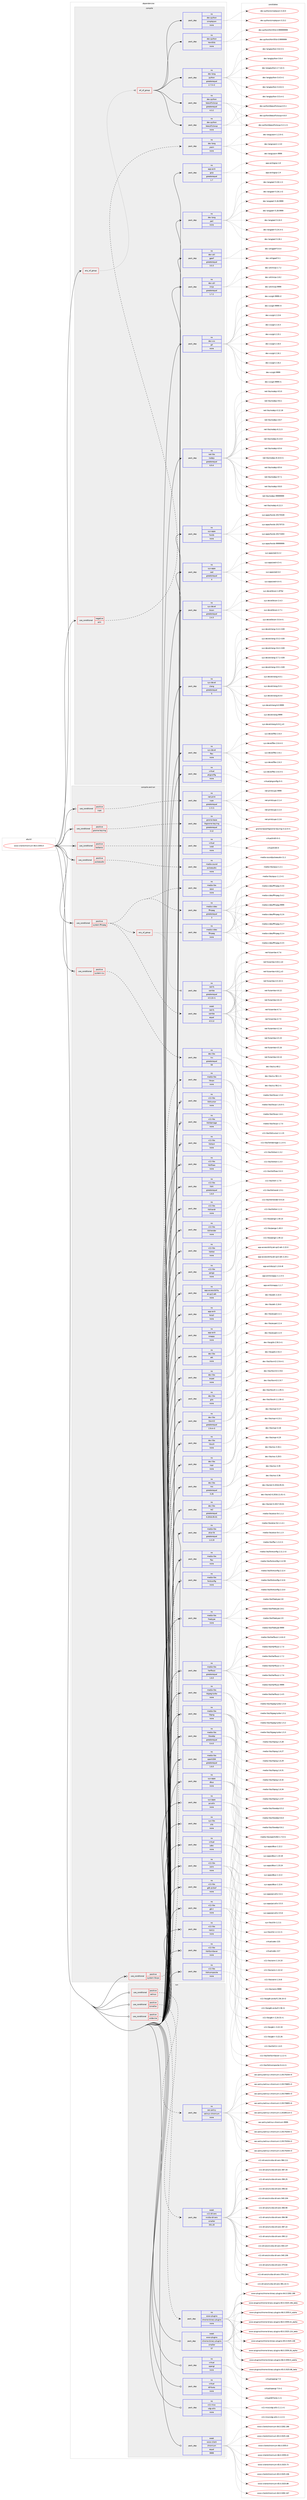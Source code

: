digraph prolog {

# *************
# Graph options
# *************

newrank=true;
concentrate=true;
compound=true;
graph [rankdir=LR,fontname=Helvetica,fontsize=10,ranksep=1.5];#, ranksep=2.5, nodesep=0.2];
edge  [arrowhead=vee];
node  [fontname=Helvetica,fontsize=10];

# **********
# The ebuild
# **********

subgraph cluster_leftcol {
color=gray;
rank=same;
label=<<i>ebuild</i>>;
id [label="www-client/chromium-66.0.3355.0", color=red, width=4, href="../www-client/chromium-66.0.3355.0.svg"];
}

# ****************
# The dependencies
# ****************

subgraph cluster_midcol {
color=gray;
label=<<i>dependencies</i>>;
subgraph cluster_compile {
fillcolor="#eeeeee";
style=filled;
label=<<i>compile</i>>;
subgraph any150 {
dependency9386 [label=<<TABLE BORDER="0" CELLBORDER="1" CELLSPACING="0" CELLPADDING="4"><TR><TD CELLPADDING="10">any_of_group</TD></TR></TABLE>>, shape=none, color=red];subgraph all30 {
dependency9387 [label=<<TABLE BORDER="0" CELLBORDER="1" CELLSPACING="0" CELLPADDING="4"><TR><TD CELLPADDING="10">all_of_group</TD></TR></TABLE>>, shape=none, color=red];subgraph pack7839 {
dependency9388 [label=<<TABLE BORDER="0" CELLBORDER="1" CELLSPACING="0" CELLPADDING="4" WIDTH="220"><TR><TD ROWSPAN="6" CELLPADDING="30">pack_dep</TD></TR><TR><TD WIDTH="110">no</TD></TR><TR><TD>dev-lang</TD></TR><TR><TD>python</TD></TR><TR><TD>greaterequal</TD></TR><TR><TD>2.7.5-r2</TD></TR></TABLE>>, shape=none, color=blue];
}
dependency9387:e -> dependency9388:w [weight=20,style="solid",arrowhead="inv"];
subgraph pack7840 {
dependency9389 [label=<<TABLE BORDER="0" CELLBORDER="1" CELLSPACING="0" CELLPADDING="4" WIDTH="220"><TR><TD ROWSPAN="6" CELLPADDING="30">pack_dep</TD></TR><TR><TD WIDTH="110">no</TD></TR><TR><TD>dev-python</TD></TR><TR><TD>beautifulsoup</TD></TR><TR><TD>none</TD></TR><TR><TD></TD></TR></TABLE>>, shape=none, color=blue];
}
dependency9387:e -> dependency9389:w [weight=20,style="solid",arrowhead="inv"];
subgraph pack7841 {
dependency9390 [label=<<TABLE BORDER="0" CELLBORDER="1" CELLSPACING="0" CELLPADDING="4" WIDTH="220"><TR><TD ROWSPAN="6" CELLPADDING="30">pack_dep</TD></TR><TR><TD WIDTH="110">no</TD></TR><TR><TD>dev-python</TD></TR><TR><TD>beautifulsoup</TD></TR><TR><TD>greaterequal</TD></TR><TR><TD>4.3.2</TD></TR></TABLE>>, shape=none, color=blue];
}
dependency9387:e -> dependency9390:w [weight=20,style="solid",arrowhead="inv"];
subgraph pack7842 {
dependency9391 [label=<<TABLE BORDER="0" CELLBORDER="1" CELLSPACING="0" CELLPADDING="4" WIDTH="220"><TR><TD ROWSPAN="6" CELLPADDING="30">pack_dep</TD></TR><TR><TD WIDTH="110">no</TD></TR><TR><TD>dev-python</TD></TR><TR><TD>html5lib</TD></TR><TR><TD>none</TD></TR><TR><TD></TD></TR></TABLE>>, shape=none, color=blue];
}
dependency9387:e -> dependency9391:w [weight=20,style="solid",arrowhead="inv"];
subgraph pack7843 {
dependency9392 [label=<<TABLE BORDER="0" CELLBORDER="1" CELLSPACING="0" CELLPADDING="4" WIDTH="220"><TR><TD ROWSPAN="6" CELLPADDING="30">pack_dep</TD></TR><TR><TD WIDTH="110">no</TD></TR><TR><TD>dev-python</TD></TR><TR><TD>simplejson</TD></TR><TR><TD>none</TD></TR><TR><TD></TD></TR></TABLE>>, shape=none, color=blue];
}
dependency9387:e -> dependency9392:w [weight=20,style="solid",arrowhead="inv"];
}
dependency9386:e -> dependency9387:w [weight=20,style="dotted",arrowhead="oinv"];
}
id:e -> dependency9386:w [weight=20,style="solid",arrowhead="vee"];
subgraph cond1370 {
dependency9393 [label=<<TABLE BORDER="0" CELLBORDER="1" CELLSPACING="0" CELLPADDING="4"><TR><TD ROWSPAN="3" CELLPADDING="10">use_conditional</TD></TR><TR><TD>negative</TD></TR><TR><TD>arm</TD></TR></TABLE>>, shape=none, color=red];
subgraph pack7844 {
dependency9394 [label=<<TABLE BORDER="0" CELLBORDER="1" CELLSPACING="0" CELLPADDING="4" WIDTH="220"><TR><TD ROWSPAN="6" CELLPADDING="30">pack_dep</TD></TR><TR><TD WIDTH="110">no</TD></TR><TR><TD>dev-lang</TD></TR><TR><TD>yasm</TD></TR><TR><TD>none</TD></TR><TR><TD></TD></TR></TABLE>>, shape=none, color=blue];
}
dependency9393:e -> dependency9394:w [weight=20,style="dashed",arrowhead="vee"];
}
id:e -> dependency9393:w [weight=20,style="solid",arrowhead="vee"];
subgraph pack7845 {
dependency9395 [label=<<TABLE BORDER="0" CELLBORDER="1" CELLSPACING="0" CELLPADDING="4" WIDTH="220"><TR><TD ROWSPAN="6" CELLPADDING="30">pack_dep</TD></TR><TR><TD WIDTH="110">no</TD></TR><TR><TD>app-arch</TD></TR><TR><TD>gzip</TD></TR><TR><TD>greaterequal</TD></TR><TR><TD>1.7</TD></TR></TABLE>>, shape=none, color=blue];
}
id:e -> dependency9395:w [weight=20,style="solid",arrowhead="vee"];
subgraph pack7846 {
dependency9396 [label=<<TABLE BORDER="0" CELLBORDER="1" CELLSPACING="0" CELLPADDING="4" WIDTH="220"><TR><TD ROWSPAN="6" CELLPADDING="30">pack_dep</TD></TR><TR><TD WIDTH="110">no</TD></TR><TR><TD>dev-lang</TD></TR><TR><TD>perl</TD></TR><TR><TD>none</TD></TR><TR><TD></TD></TR></TABLE>>, shape=none, color=blue];
}
id:e -> dependency9396:w [weight=20,style="solid",arrowhead="vee"];
subgraph pack7847 {
dependency9397 [label=<<TABLE BORDER="0" CELLBORDER="1" CELLSPACING="0" CELLPADDING="4" WIDTH="220"><TR><TD ROWSPAN="6" CELLPADDING="30">pack_dep</TD></TR><TR><TD WIDTH="110">no</TD></TR><TR><TD>dev-util</TD></TR><TR><TD>gperf</TD></TR><TR><TD>greaterequal</TD></TR><TR><TD>3.0.3</TD></TR></TABLE>>, shape=none, color=blue];
}
id:e -> dependency9397:w [weight=20,style="solid",arrowhead="vee"];
subgraph pack7848 {
dependency9398 [label=<<TABLE BORDER="0" CELLBORDER="1" CELLSPACING="0" CELLPADDING="4" WIDTH="220"><TR><TD ROWSPAN="6" CELLPADDING="30">pack_dep</TD></TR><TR><TD WIDTH="110">no</TD></TR><TR><TD>dev-util</TD></TR><TR><TD>ninja</TD></TR><TR><TD>greaterequal</TD></TR><TR><TD>1.7.2</TD></TR></TABLE>>, shape=none, color=blue];
}
id:e -> dependency9398:w [weight=20,style="solid",arrowhead="vee"];
subgraph pack7849 {
dependency9399 [label=<<TABLE BORDER="0" CELLBORDER="1" CELLSPACING="0" CELLPADDING="4" WIDTH="220"><TR><TD ROWSPAN="6" CELLPADDING="30">pack_dep</TD></TR><TR><TD WIDTH="110">no</TD></TR><TR><TD>dev-vcs</TD></TR><TR><TD>git</TD></TR><TR><TD>none</TD></TR><TR><TD></TD></TR></TABLE>>, shape=none, color=blue];
}
id:e -> dependency9399:w [weight=20,style="solid",arrowhead="vee"];
subgraph pack7850 {
dependency9400 [label=<<TABLE BORDER="0" CELLBORDER="1" CELLSPACING="0" CELLPADDING="4" WIDTH="220"><TR><TD ROWSPAN="6" CELLPADDING="30">pack_dep</TD></TR><TR><TD WIDTH="110">no</TD></TR><TR><TD>net-libs</TD></TR><TR><TD>nodejs</TD></TR><TR><TD>greaterequal</TD></TR><TR><TD>6.9.4</TD></TR></TABLE>>, shape=none, color=blue];
}
id:e -> dependency9400:w [weight=20,style="solid",arrowhead="vee"];
subgraph pack7851 {
dependency9401 [label=<<TABLE BORDER="0" CELLBORDER="1" CELLSPACING="0" CELLPADDING="4" WIDTH="220"><TR><TD ROWSPAN="6" CELLPADDING="30">pack_dep</TD></TR><TR><TD WIDTH="110">no</TD></TR><TR><TD>sys-apps</TD></TR><TR><TD>hwids</TD></TR><TR><TD>none</TD></TR><TR><TD></TD></TR></TABLE>>, shape=none, color=blue];
}
id:e -> dependency9401:w [weight=20,style="solid",arrowhead="vee"];
subgraph pack7852 {
dependency9402 [label=<<TABLE BORDER="0" CELLBORDER="1" CELLSPACING="0" CELLPADDING="4" WIDTH="220"><TR><TD ROWSPAN="6" CELLPADDING="30">pack_dep</TD></TR><TR><TD WIDTH="110">no</TD></TR><TR><TD>sys-apps</TD></TR><TR><TD>sed</TD></TR><TR><TD>greaterequal</TD></TR><TR><TD>4</TD></TR></TABLE>>, shape=none, color=blue];
}
id:e -> dependency9402:w [weight=20,style="solid",arrowhead="vee"];
subgraph pack7853 {
dependency9403 [label=<<TABLE BORDER="0" CELLBORDER="1" CELLSPACING="0" CELLPADDING="4" WIDTH="220"><TR><TD ROWSPAN="6" CELLPADDING="30">pack_dep</TD></TR><TR><TD WIDTH="110">no</TD></TR><TR><TD>sys-devel</TD></TR><TR><TD>bison</TD></TR><TR><TD>greaterequal</TD></TR><TR><TD>2.4.3</TD></TR></TABLE>>, shape=none, color=blue];
}
id:e -> dependency9403:w [weight=20,style="solid",arrowhead="vee"];
subgraph pack7854 {
dependency9404 [label=<<TABLE BORDER="0" CELLBORDER="1" CELLSPACING="0" CELLPADDING="4" WIDTH="220"><TR><TD ROWSPAN="6" CELLPADDING="30">pack_dep</TD></TR><TR><TD WIDTH="110">no</TD></TR><TR><TD>sys-devel</TD></TR><TR><TD>clang</TD></TR><TR><TD>greaterequal</TD></TR><TR><TD>5</TD></TR></TABLE>>, shape=none, color=blue];
}
id:e -> dependency9404:w [weight=20,style="solid",arrowhead="vee"];
subgraph pack7855 {
dependency9405 [label=<<TABLE BORDER="0" CELLBORDER="1" CELLSPACING="0" CELLPADDING="4" WIDTH="220"><TR><TD ROWSPAN="6" CELLPADDING="30">pack_dep</TD></TR><TR><TD WIDTH="110">no</TD></TR><TR><TD>sys-devel</TD></TR><TR><TD>flex</TD></TR><TR><TD>none</TD></TR><TR><TD></TD></TR></TABLE>>, shape=none, color=blue];
}
id:e -> dependency9405:w [weight=20,style="solid",arrowhead="vee"];
subgraph pack7856 {
dependency9406 [label=<<TABLE BORDER="0" CELLBORDER="1" CELLSPACING="0" CELLPADDING="4" WIDTH="220"><TR><TD ROWSPAN="6" CELLPADDING="30">pack_dep</TD></TR><TR><TD WIDTH="110">no</TD></TR><TR><TD>virtual</TD></TR><TR><TD>pkgconfig</TD></TR><TR><TD>none</TD></TR><TR><TD></TD></TR></TABLE>>, shape=none, color=blue];
}
id:e -> dependency9406:w [weight=20,style="solid",arrowhead="vee"];
}
subgraph cluster_compileandrun {
fillcolor="#eeeeee";
style=filled;
label=<<i>compile and run</i>>;
subgraph cond1371 {
dependency9407 [label=<<TABLE BORDER="0" CELLBORDER="1" CELLSPACING="0" CELLPADDING="4"><TR><TD ROWSPAN="3" CELLPADDING="10">use_conditional</TD></TR><TR><TD>positive</TD></TR><TR><TD>cups</TD></TR></TABLE>>, shape=none, color=red];
subgraph pack7857 {
dependency9408 [label=<<TABLE BORDER="0" CELLBORDER="1" CELLSPACING="0" CELLPADDING="4" WIDTH="220"><TR><TD ROWSPAN="6" CELLPADDING="30">pack_dep</TD></TR><TR><TD WIDTH="110">no</TD></TR><TR><TD>net-print</TD></TR><TR><TD>cups</TD></TR><TR><TD>greaterequal</TD></TR><TR><TD>1.3.11</TD></TR></TABLE>>, shape=none, color=blue];
}
dependency9407:e -> dependency9408:w [weight=20,style="dashed",arrowhead="vee"];
}
id:e -> dependency9407:w [weight=20,style="solid",arrowhead="odotvee"];
subgraph cond1372 {
dependency9409 [label=<<TABLE BORDER="0" CELLBORDER="1" CELLSPACING="0" CELLPADDING="4"><TR><TD ROWSPAN="3" CELLPADDING="10">use_conditional</TD></TR><TR><TD>positive</TD></TR><TR><TD>gnome-keyring</TD></TR></TABLE>>, shape=none, color=red];
subgraph pack7858 {
dependency9410 [label=<<TABLE BORDER="0" CELLBORDER="1" CELLSPACING="0" CELLPADDING="4" WIDTH="220"><TR><TD ROWSPAN="6" CELLPADDING="30">pack_dep</TD></TR><TR><TD WIDTH="110">no</TD></TR><TR><TD>gnome-base</TD></TR><TR><TD>libgnome-keyring</TD></TR><TR><TD>greaterequal</TD></TR><TR><TD>3.12</TD></TR></TABLE>>, shape=none, color=blue];
}
dependency9409:e -> dependency9410:w [weight=20,style="dashed",arrowhead="vee"];
}
id:e -> dependency9409:w [weight=20,style="solid",arrowhead="odotvee"];
subgraph cond1373 {
dependency9411 [label=<<TABLE BORDER="0" CELLBORDER="1" CELLSPACING="0" CELLPADDING="4"><TR><TD ROWSPAN="3" CELLPADDING="10">use_conditional</TD></TR><TR><TD>positive</TD></TR><TR><TD>kerberos</TD></TR></TABLE>>, shape=none, color=red];
subgraph pack7859 {
dependency9412 [label=<<TABLE BORDER="0" CELLBORDER="1" CELLSPACING="0" CELLPADDING="4" WIDTH="220"><TR><TD ROWSPAN="6" CELLPADDING="30">pack_dep</TD></TR><TR><TD WIDTH="110">no</TD></TR><TR><TD>virtual</TD></TR><TR><TD>krb5</TD></TR><TR><TD>none</TD></TR><TR><TD></TD></TR></TABLE>>, shape=none, color=blue];
}
dependency9411:e -> dependency9412:w [weight=20,style="dashed",arrowhead="vee"];
}
id:e -> dependency9411:w [weight=20,style="solid",arrowhead="odotvee"];
subgraph cond1374 {
dependency9413 [label=<<TABLE BORDER="0" CELLBORDER="1" CELLSPACING="0" CELLPADDING="4"><TR><TD ROWSPAN="3" CELLPADDING="10">use_conditional</TD></TR><TR><TD>positive</TD></TR><TR><TD>pulseaudio</TD></TR></TABLE>>, shape=none, color=red];
subgraph pack7860 {
dependency9414 [label=<<TABLE BORDER="0" CELLBORDER="1" CELLSPACING="0" CELLPADDING="4" WIDTH="220"><TR><TD ROWSPAN="6" CELLPADDING="30">pack_dep</TD></TR><TR><TD WIDTH="110">no</TD></TR><TR><TD>media-sound</TD></TR><TR><TD>pulseaudio</TD></TR><TR><TD>none</TD></TR><TR><TD></TD></TR></TABLE>>, shape=none, color=blue];
}
dependency9413:e -> dependency9414:w [weight=20,style="dashed",arrowhead="vee"];
}
id:e -> dependency9413:w [weight=20,style="solid",arrowhead="odotvee"];
subgraph cond1375 {
dependency9415 [label=<<TABLE BORDER="0" CELLBORDER="1" CELLSPACING="0" CELLPADDING="4"><TR><TD ROWSPAN="3" CELLPADDING="10">use_conditional</TD></TR><TR><TD>positive</TD></TR><TR><TD>system-ffmpeg</TD></TR></TABLE>>, shape=none, color=red];
subgraph pack7861 {
dependency9416 [label=<<TABLE BORDER="0" CELLBORDER="1" CELLSPACING="0" CELLPADDING="4" WIDTH="220"><TR><TD ROWSPAN="6" CELLPADDING="30">pack_dep</TD></TR><TR><TD WIDTH="110">no</TD></TR><TR><TD>media-video</TD></TR><TR><TD>ffmpeg</TD></TR><TR><TD>greaterequal</TD></TR><TR><TD>3</TD></TR></TABLE>>, shape=none, color=blue];
}
dependency9415:e -> dependency9416:w [weight=20,style="dashed",arrowhead="vee"];
subgraph any151 {
dependency9417 [label=<<TABLE BORDER="0" CELLBORDER="1" CELLSPACING="0" CELLPADDING="4"><TR><TD CELLPADDING="10">any_of_group</TD></TR></TABLE>>, shape=none, color=red];subgraph pack7862 {
dependency9418 [label=<<TABLE BORDER="0" CELLBORDER="1" CELLSPACING="0" CELLPADDING="4" WIDTH="220"><TR><TD ROWSPAN="6" CELLPADDING="30">pack_dep</TD></TR><TR><TD WIDTH="110">no</TD></TR><TR><TD>media-video</TD></TR><TR><TD>ffmpeg</TD></TR><TR><TD>none</TD></TR><TR><TD></TD></TR></TABLE>>, shape=none, color=blue];
}
dependency9417:e -> dependency9418:w [weight=20,style="dotted",arrowhead="oinv"];
subgraph pack7863 {
dependency9419 [label=<<TABLE BORDER="0" CELLBORDER="1" CELLSPACING="0" CELLPADDING="4" WIDTH="220"><TR><TD ROWSPAN="6" CELLPADDING="30">pack_dep</TD></TR><TR><TD WIDTH="110">no</TD></TR><TR><TD>net-fs</TD></TR><TR><TD>samba</TD></TR><TR><TD>greaterequal</TD></TR><TR><TD>4.5.10-r1</TD></TR></TABLE>>, shape=none, color=blue];
}
dependency9417:e -> dependency9419:w [weight=20,style="dotted",arrowhead="oinv"];
}
dependency9415:e -> dependency9417:w [weight=20,style="dashed",arrowhead="vee"];
subgraph pack7864 {
dependency9420 [label=<<TABLE BORDER="0" CELLBORDER="1" CELLSPACING="0" CELLPADDING="4" WIDTH="220"><TR><TD ROWSPAN="6" CELLPADDING="30">pack_dep</TD></TR><TR><TD WIDTH="110">weak</TD></TR><TR><TD>net-fs</TD></TR><TR><TD>samba</TD></TR><TR><TD>equal</TD></TR><TR><TD>4.5.12</TD></TR></TABLE>>, shape=none, color=blue];
}
dependency9415:e -> dependency9420:w [weight=20,style="dashed",arrowhead="vee"];
subgraph pack7865 {
dependency9421 [label=<<TABLE BORDER="0" CELLBORDER="1" CELLSPACING="0" CELLPADDING="4" WIDTH="220"><TR><TD ROWSPAN="6" CELLPADDING="30">pack_dep</TD></TR><TR><TD WIDTH="110">no</TD></TR><TR><TD>media-libs</TD></TR><TR><TD>opus</TD></TR><TR><TD>none</TD></TR><TR><TD></TD></TR></TABLE>>, shape=none, color=blue];
}
dependency9415:e -> dependency9421:w [weight=20,style="dashed",arrowhead="vee"];
}
id:e -> dependency9415:w [weight=20,style="solid",arrowhead="odotvee"];
subgraph cond1376 {
dependency9422 [label=<<TABLE BORDER="0" CELLBORDER="1" CELLSPACING="0" CELLPADDING="4"><TR><TD ROWSPAN="3" CELLPADDING="10">use_conditional</TD></TR><TR><TD>positive</TD></TR><TR><TD>system-icu</TD></TR></TABLE>>, shape=none, color=red];
subgraph pack7866 {
dependency9423 [label=<<TABLE BORDER="0" CELLBORDER="1" CELLSPACING="0" CELLPADDING="4" WIDTH="220"><TR><TD ROWSPAN="6" CELLPADDING="30">pack_dep</TD></TR><TR><TD WIDTH="110">no</TD></TR><TR><TD>dev-libs</TD></TR><TR><TD>icu</TD></TR><TR><TD>greaterequal</TD></TR><TR><TD>59</TD></TR></TABLE>>, shape=none, color=blue];
}
dependency9422:e -> dependency9423:w [weight=20,style="dashed",arrowhead="vee"];
}
id:e -> dependency9422:w [weight=20,style="solid",arrowhead="odotvee"];
subgraph cond1377 {
dependency9424 [label=<<TABLE BORDER="0" CELLBORDER="1" CELLSPACING="0" CELLPADDING="4"><TR><TD ROWSPAN="3" CELLPADDING="10">use_conditional</TD></TR><TR><TD>positive</TD></TR><TR><TD>system-libvpx</TD></TR></TABLE>>, shape=none, color=red];
subgraph pack7867 {
dependency9425 [label=<<TABLE BORDER="0" CELLBORDER="1" CELLSPACING="0" CELLPADDING="4" WIDTH="220"><TR><TD ROWSPAN="6" CELLPADDING="30">pack_dep</TD></TR><TR><TD WIDTH="110">no</TD></TR><TR><TD>media-libs</TD></TR><TR><TD>libvpx</TD></TR><TR><TD>none</TD></TR><TR><TD></TD></TR></TABLE>>, shape=none, color=blue];
}
dependency9424:e -> dependency9425:w [weight=20,style="dashed",arrowhead="vee"];
}
id:e -> dependency9424:w [weight=20,style="solid",arrowhead="odotvee"];
subgraph pack7868 {
dependency9426 [label=<<TABLE BORDER="0" CELLBORDER="1" CELLSPACING="0" CELLPADDING="4" WIDTH="220"><TR><TD ROWSPAN="6" CELLPADDING="30">pack_dep</TD></TR><TR><TD WIDTH="110">no</TD></TR><TR><TD>app-accessibility</TD></TR><TR><TD>at-spi2-atk</TD></TR><TR><TD>none</TD></TR><TR><TD></TD></TR></TABLE>>, shape=none, color=blue];
}
id:e -> dependency9426:w [weight=20,style="solid",arrowhead="odotvee"];
subgraph pack7869 {
dependency9427 [label=<<TABLE BORDER="0" CELLBORDER="1" CELLSPACING="0" CELLPADDING="4" WIDTH="220"><TR><TD ROWSPAN="6" CELLPADDING="30">pack_dep</TD></TR><TR><TD WIDTH="110">no</TD></TR><TR><TD>app-arch</TD></TR><TR><TD>bzip2</TD></TR><TR><TD>none</TD></TR><TR><TD></TD></TR></TABLE>>, shape=none, color=blue];
}
id:e -> dependency9427:w [weight=20,style="solid",arrowhead="odotvee"];
subgraph pack7870 {
dependency9428 [label=<<TABLE BORDER="0" CELLBORDER="1" CELLSPACING="0" CELLPADDING="4" WIDTH="220"><TR><TD ROWSPAN="6" CELLPADDING="30">pack_dep</TD></TR><TR><TD WIDTH="110">no</TD></TR><TR><TD>app-arch</TD></TR><TR><TD>snappy</TD></TR><TR><TD>none</TD></TR><TR><TD></TD></TR></TABLE>>, shape=none, color=blue];
}
id:e -> dependency9428:w [weight=20,style="solid",arrowhead="odotvee"];
subgraph pack7871 {
dependency9429 [label=<<TABLE BORDER="0" CELLBORDER="1" CELLSPACING="0" CELLPADDING="4" WIDTH="220"><TR><TD ROWSPAN="6" CELLPADDING="30">pack_dep</TD></TR><TR><TD WIDTH="110">no</TD></TR><TR><TD>dev-libs</TD></TR><TR><TD>atk</TD></TR><TR><TD>none</TD></TR><TR><TD></TD></TR></TABLE>>, shape=none, color=blue];
}
id:e -> dependency9429:w [weight=20,style="solid",arrowhead="odotvee"];
subgraph pack7872 {
dependency9430 [label=<<TABLE BORDER="0" CELLBORDER="1" CELLSPACING="0" CELLPADDING="4" WIDTH="220"><TR><TD ROWSPAN="6" CELLPADDING="30">pack_dep</TD></TR><TR><TD WIDTH="110">no</TD></TR><TR><TD>dev-libs</TD></TR><TR><TD>expat</TD></TR><TR><TD>none</TD></TR><TR><TD></TD></TR></TABLE>>, shape=none, color=blue];
}
id:e -> dependency9430:w [weight=20,style="solid",arrowhead="odotvee"];
subgraph pack7873 {
dependency9431 [label=<<TABLE BORDER="0" CELLBORDER="1" CELLSPACING="0" CELLPADDING="4" WIDTH="220"><TR><TD ROWSPAN="6" CELLPADDING="30">pack_dep</TD></TR><TR><TD WIDTH="110">no</TD></TR><TR><TD>dev-libs</TD></TR><TR><TD>glib</TD></TR><TR><TD>none</TD></TR><TR><TD></TD></TR></TABLE>>, shape=none, color=blue];
}
id:e -> dependency9431:w [weight=20,style="solid",arrowhead="odotvee"];
subgraph pack7874 {
dependency9432 [label=<<TABLE BORDER="0" CELLBORDER="1" CELLSPACING="0" CELLPADDING="4" WIDTH="220"><TR><TD ROWSPAN="6" CELLPADDING="30">pack_dep</TD></TR><TR><TD WIDTH="110">no</TD></TR><TR><TD>dev-libs</TD></TR><TR><TD>libxml2</TD></TR><TR><TD>greaterequal</TD></TR><TR><TD>2.9.4-r3</TD></TR></TABLE>>, shape=none, color=blue];
}
id:e -> dependency9432:w [weight=20,style="solid",arrowhead="odotvee"];
subgraph pack7875 {
dependency9433 [label=<<TABLE BORDER="0" CELLBORDER="1" CELLSPACING="0" CELLPADDING="4" WIDTH="220"><TR><TD ROWSPAN="6" CELLPADDING="30">pack_dep</TD></TR><TR><TD WIDTH="110">no</TD></TR><TR><TD>dev-libs</TD></TR><TR><TD>libxslt</TD></TR><TR><TD>none</TD></TR><TR><TD></TD></TR></TABLE>>, shape=none, color=blue];
}
id:e -> dependency9433:w [weight=20,style="solid",arrowhead="odotvee"];
subgraph pack7876 {
dependency9434 [label=<<TABLE BORDER="0" CELLBORDER="1" CELLSPACING="0" CELLPADDING="4" WIDTH="220"><TR><TD ROWSPAN="6" CELLPADDING="30">pack_dep</TD></TR><TR><TD WIDTH="110">no</TD></TR><TR><TD>dev-libs</TD></TR><TR><TD>nspr</TD></TR><TR><TD>none</TD></TR><TR><TD></TD></TR></TABLE>>, shape=none, color=blue];
}
id:e -> dependency9434:w [weight=20,style="solid",arrowhead="odotvee"];
subgraph pack7877 {
dependency9435 [label=<<TABLE BORDER="0" CELLBORDER="1" CELLSPACING="0" CELLPADDING="4" WIDTH="220"><TR><TD ROWSPAN="6" CELLPADDING="30">pack_dep</TD></TR><TR><TD WIDTH="110">no</TD></TR><TR><TD>dev-libs</TD></TR><TR><TD>nss</TD></TR><TR><TD>greaterequal</TD></TR><TR><TD>3.26</TD></TR></TABLE>>, shape=none, color=blue];
}
id:e -> dependency9435:w [weight=20,style="solid",arrowhead="odotvee"];
subgraph pack7878 {
dependency9436 [label=<<TABLE BORDER="0" CELLBORDER="1" CELLSPACING="0" CELLPADDING="4" WIDTH="220"><TR><TD ROWSPAN="6" CELLPADDING="30">pack_dep</TD></TR><TR><TD WIDTH="110">no</TD></TR><TR><TD>dev-libs</TD></TR><TR><TD>re2</TD></TR><TR><TD>greaterequal</TD></TR><TR><TD>0.2016.05.01</TD></TR></TABLE>>, shape=none, color=blue];
}
id:e -> dependency9436:w [weight=20,style="solid",arrowhead="odotvee"];
subgraph pack7879 {
dependency9437 [label=<<TABLE BORDER="0" CELLBORDER="1" CELLSPACING="0" CELLPADDING="4" WIDTH="220"><TR><TD ROWSPAN="6" CELLPADDING="30">pack_dep</TD></TR><TR><TD WIDTH="110">no</TD></TR><TR><TD>media-libs</TD></TR><TR><TD>alsa-lib</TD></TR><TR><TD>greaterequal</TD></TR><TR><TD>1.0.19</TD></TR></TABLE>>, shape=none, color=blue];
}
id:e -> dependency9437:w [weight=20,style="solid",arrowhead="odotvee"];
subgraph pack7880 {
dependency9438 [label=<<TABLE BORDER="0" CELLBORDER="1" CELLSPACING="0" CELLPADDING="4" WIDTH="220"><TR><TD ROWSPAN="6" CELLPADDING="30">pack_dep</TD></TR><TR><TD WIDTH="110">no</TD></TR><TR><TD>media-libs</TD></TR><TR><TD>flac</TD></TR><TR><TD>none</TD></TR><TR><TD></TD></TR></TABLE>>, shape=none, color=blue];
}
id:e -> dependency9438:w [weight=20,style="solid",arrowhead="odotvee"];
subgraph pack7881 {
dependency9439 [label=<<TABLE BORDER="0" CELLBORDER="1" CELLSPACING="0" CELLPADDING="4" WIDTH="220"><TR><TD ROWSPAN="6" CELLPADDING="30">pack_dep</TD></TR><TR><TD WIDTH="110">no</TD></TR><TR><TD>media-libs</TD></TR><TR><TD>fontconfig</TD></TR><TR><TD>none</TD></TR><TR><TD></TD></TR></TABLE>>, shape=none, color=blue];
}
id:e -> dependency9439:w [weight=20,style="solid",arrowhead="odotvee"];
subgraph pack7882 {
dependency9440 [label=<<TABLE BORDER="0" CELLBORDER="1" CELLSPACING="0" CELLPADDING="4" WIDTH="220"><TR><TD ROWSPAN="6" CELLPADDING="30">pack_dep</TD></TR><TR><TD WIDTH="110">no</TD></TR><TR><TD>media-libs</TD></TR><TR><TD>freetype</TD></TR><TR><TD>none</TD></TR><TR><TD></TD></TR></TABLE>>, shape=none, color=blue];
}
id:e -> dependency9440:w [weight=20,style="solid",arrowhead="odotvee"];
subgraph pack7883 {
dependency9441 [label=<<TABLE BORDER="0" CELLBORDER="1" CELLSPACING="0" CELLPADDING="4" WIDTH="220"><TR><TD ROWSPAN="6" CELLPADDING="30">pack_dep</TD></TR><TR><TD WIDTH="110">no</TD></TR><TR><TD>media-libs</TD></TR><TR><TD>harfbuzz</TD></TR><TR><TD>greaterequal</TD></TR><TR><TD>1.6.0</TD></TR></TABLE>>, shape=none, color=blue];
}
id:e -> dependency9441:w [weight=20,style="solid",arrowhead="odotvee"];
subgraph pack7884 {
dependency9442 [label=<<TABLE BORDER="0" CELLBORDER="1" CELLSPACING="0" CELLPADDING="4" WIDTH="220"><TR><TD ROWSPAN="6" CELLPADDING="30">pack_dep</TD></TR><TR><TD WIDTH="110">no</TD></TR><TR><TD>media-libs</TD></TR><TR><TD>libjpeg-turbo</TD></TR><TR><TD>none</TD></TR><TR><TD></TD></TR></TABLE>>, shape=none, color=blue];
}
id:e -> dependency9442:w [weight=20,style="solid",arrowhead="odotvee"];
subgraph pack7885 {
dependency9443 [label=<<TABLE BORDER="0" CELLBORDER="1" CELLSPACING="0" CELLPADDING="4" WIDTH="220"><TR><TD ROWSPAN="6" CELLPADDING="30">pack_dep</TD></TR><TR><TD WIDTH="110">no</TD></TR><TR><TD>media-libs</TD></TR><TR><TD>libpng</TD></TR><TR><TD>none</TD></TR><TR><TD></TD></TR></TABLE>>, shape=none, color=blue];
}
id:e -> dependency9443:w [weight=20,style="solid",arrowhead="odotvee"];
subgraph pack7886 {
dependency9444 [label=<<TABLE BORDER="0" CELLBORDER="1" CELLSPACING="0" CELLPADDING="4" WIDTH="220"><TR><TD ROWSPAN="6" CELLPADDING="30">pack_dep</TD></TR><TR><TD WIDTH="110">no</TD></TR><TR><TD>media-libs</TD></TR><TR><TD>libwebp</TD></TR><TR><TD>greaterequal</TD></TR><TR><TD>0.4.0</TD></TR></TABLE>>, shape=none, color=blue];
}
id:e -> dependency9444:w [weight=20,style="solid",arrowhead="odotvee"];
subgraph pack7887 {
dependency9445 [label=<<TABLE BORDER="0" CELLBORDER="1" CELLSPACING="0" CELLPADDING="4" WIDTH="220"><TR><TD ROWSPAN="6" CELLPADDING="30">pack_dep</TD></TR><TR><TD WIDTH="110">no</TD></TR><TR><TD>media-libs</TD></TR><TR><TD>openh264</TD></TR><TR><TD>greaterequal</TD></TR><TR><TD>1.6.0</TD></TR></TABLE>>, shape=none, color=blue];
}
id:e -> dependency9445:w [weight=20,style="solid",arrowhead="odotvee"];
subgraph pack7888 {
dependency9446 [label=<<TABLE BORDER="0" CELLBORDER="1" CELLSPACING="0" CELLPADDING="4" WIDTH="220"><TR><TD ROWSPAN="6" CELLPADDING="30">pack_dep</TD></TR><TR><TD WIDTH="110">no</TD></TR><TR><TD>sys-apps</TD></TR><TR><TD>dbus</TD></TR><TR><TD>none</TD></TR><TR><TD></TD></TR></TABLE>>, shape=none, color=blue];
}
id:e -> dependency9446:w [weight=20,style="solid",arrowhead="odotvee"];
subgraph pack7889 {
dependency9447 [label=<<TABLE BORDER="0" CELLBORDER="1" CELLSPACING="0" CELLPADDING="4" WIDTH="220"><TR><TD ROWSPAN="6" CELLPADDING="30">pack_dep</TD></TR><TR><TD WIDTH="110">no</TD></TR><TR><TD>sys-apps</TD></TR><TR><TD>pciutils</TD></TR><TR><TD>none</TD></TR><TR><TD></TD></TR></TABLE>>, shape=none, color=blue];
}
id:e -> dependency9447:w [weight=20,style="solid",arrowhead="odotvee"];
subgraph pack7890 {
dependency9448 [label=<<TABLE BORDER="0" CELLBORDER="1" CELLSPACING="0" CELLPADDING="4" WIDTH="220"><TR><TD ROWSPAN="6" CELLPADDING="30">pack_dep</TD></TR><TR><TD WIDTH="110">no</TD></TR><TR><TD>sys-libs</TD></TR><TR><TD>zlib</TD></TR><TR><TD>none</TD></TR><TR><TD></TD></TR></TABLE>>, shape=none, color=blue];
}
id:e -> dependency9448:w [weight=20,style="solid",arrowhead="odotvee"];
subgraph pack7891 {
dependency9449 [label=<<TABLE BORDER="0" CELLBORDER="1" CELLSPACING="0" CELLPADDING="4" WIDTH="220"><TR><TD ROWSPAN="6" CELLPADDING="30">pack_dep</TD></TR><TR><TD WIDTH="110">no</TD></TR><TR><TD>virtual</TD></TR><TR><TD>udev</TD></TR><TR><TD>none</TD></TR><TR><TD></TD></TR></TABLE>>, shape=none, color=blue];
}
id:e -> dependency9449:w [weight=20,style="solid",arrowhead="odotvee"];
subgraph pack7892 {
dependency9450 [label=<<TABLE BORDER="0" CELLBORDER="1" CELLSPACING="0" CELLPADDING="4" WIDTH="220"><TR><TD ROWSPAN="6" CELLPADDING="30">pack_dep</TD></TR><TR><TD WIDTH="110">no</TD></TR><TR><TD>x11-libs</TD></TR><TR><TD>cairo</TD></TR><TR><TD>none</TD></TR><TR><TD></TD></TR></TABLE>>, shape=none, color=blue];
}
id:e -> dependency9450:w [weight=20,style="solid",arrowhead="odotvee"];
subgraph pack7893 {
dependency9451 [label=<<TABLE BORDER="0" CELLBORDER="1" CELLSPACING="0" CELLPADDING="4" WIDTH="220"><TR><TD ROWSPAN="6" CELLPADDING="30">pack_dep</TD></TR><TR><TD WIDTH="110">no</TD></TR><TR><TD>x11-libs</TD></TR><TR><TD>gdk-pixbuf</TD></TR><TR><TD>none</TD></TR><TR><TD></TD></TR></TABLE>>, shape=none, color=blue];
}
id:e -> dependency9451:w [weight=20,style="solid",arrowhead="odotvee"];
subgraph pack7894 {
dependency9452 [label=<<TABLE BORDER="0" CELLBORDER="1" CELLSPACING="0" CELLPADDING="4" WIDTH="220"><TR><TD ROWSPAN="6" CELLPADDING="30">pack_dep</TD></TR><TR><TD WIDTH="110">no</TD></TR><TR><TD>x11-libs</TD></TR><TR><TD>gtk+</TD></TR><TR><TD>none</TD></TR><TR><TD></TD></TR></TABLE>>, shape=none, color=blue];
}
id:e -> dependency9452:w [weight=20,style="solid",arrowhead="odotvee"];
subgraph pack7895 {
dependency9453 [label=<<TABLE BORDER="0" CELLBORDER="1" CELLSPACING="0" CELLPADDING="4" WIDTH="220"><TR><TD ROWSPAN="6" CELLPADDING="30">pack_dep</TD></TR><TR><TD WIDTH="110">no</TD></TR><TR><TD>x11-libs</TD></TR><TR><TD>libX11</TD></TR><TR><TD>none</TD></TR><TR><TD></TD></TR></TABLE>>, shape=none, color=blue];
}
id:e -> dependency9453:w [weight=20,style="solid",arrowhead="odotvee"];
subgraph pack7896 {
dependency9454 [label=<<TABLE BORDER="0" CELLBORDER="1" CELLSPACING="0" CELLPADDING="4" WIDTH="220"><TR><TD ROWSPAN="6" CELLPADDING="30">pack_dep</TD></TR><TR><TD WIDTH="110">no</TD></TR><TR><TD>x11-libs</TD></TR><TR><TD>libXScrnSaver</TD></TR><TR><TD>none</TD></TR><TR><TD></TD></TR></TABLE>>, shape=none, color=blue];
}
id:e -> dependency9454:w [weight=20,style="solid",arrowhead="odotvee"];
subgraph pack7897 {
dependency9455 [label=<<TABLE BORDER="0" CELLBORDER="1" CELLSPACING="0" CELLPADDING="4" WIDTH="220"><TR><TD ROWSPAN="6" CELLPADDING="30">pack_dep</TD></TR><TR><TD WIDTH="110">no</TD></TR><TR><TD>x11-libs</TD></TR><TR><TD>libXcomposite</TD></TR><TR><TD>none</TD></TR><TR><TD></TD></TR></TABLE>>, shape=none, color=blue];
}
id:e -> dependency9455:w [weight=20,style="solid",arrowhead="odotvee"];
subgraph pack7898 {
dependency9456 [label=<<TABLE BORDER="0" CELLBORDER="1" CELLSPACING="0" CELLPADDING="4" WIDTH="220"><TR><TD ROWSPAN="6" CELLPADDING="30">pack_dep</TD></TR><TR><TD WIDTH="110">no</TD></TR><TR><TD>x11-libs</TD></TR><TR><TD>libXcursor</TD></TR><TR><TD>none</TD></TR><TR><TD></TD></TR></TABLE>>, shape=none, color=blue];
}
id:e -> dependency9456:w [weight=20,style="solid",arrowhead="odotvee"];
subgraph pack7899 {
dependency9457 [label=<<TABLE BORDER="0" CELLBORDER="1" CELLSPACING="0" CELLPADDING="4" WIDTH="220"><TR><TD ROWSPAN="6" CELLPADDING="30">pack_dep</TD></TR><TR><TD WIDTH="110">no</TD></TR><TR><TD>x11-libs</TD></TR><TR><TD>libXdamage</TD></TR><TR><TD>none</TD></TR><TR><TD></TD></TR></TABLE>>, shape=none, color=blue];
}
id:e -> dependency9457:w [weight=20,style="solid",arrowhead="odotvee"];
subgraph pack7900 {
dependency9458 [label=<<TABLE BORDER="0" CELLBORDER="1" CELLSPACING="0" CELLPADDING="4" WIDTH="220"><TR><TD ROWSPAN="6" CELLPADDING="30">pack_dep</TD></TR><TR><TD WIDTH="110">no</TD></TR><TR><TD>x11-libs</TD></TR><TR><TD>libXext</TD></TR><TR><TD>none</TD></TR><TR><TD></TD></TR></TABLE>>, shape=none, color=blue];
}
id:e -> dependency9458:w [weight=20,style="solid",arrowhead="odotvee"];
subgraph pack7901 {
dependency9459 [label=<<TABLE BORDER="0" CELLBORDER="1" CELLSPACING="0" CELLPADDING="4" WIDTH="220"><TR><TD ROWSPAN="6" CELLPADDING="30">pack_dep</TD></TR><TR><TD WIDTH="110">no</TD></TR><TR><TD>x11-libs</TD></TR><TR><TD>libXfixes</TD></TR><TR><TD>none</TD></TR><TR><TD></TD></TR></TABLE>>, shape=none, color=blue];
}
id:e -> dependency9459:w [weight=20,style="solid",arrowhead="odotvee"];
subgraph pack7902 {
dependency9460 [label=<<TABLE BORDER="0" CELLBORDER="1" CELLSPACING="0" CELLPADDING="4" WIDTH="220"><TR><TD ROWSPAN="6" CELLPADDING="30">pack_dep</TD></TR><TR><TD WIDTH="110">no</TD></TR><TR><TD>x11-libs</TD></TR><TR><TD>libXi</TD></TR><TR><TD>greaterequal</TD></TR><TR><TD>1.6.0</TD></TR></TABLE>>, shape=none, color=blue];
}
id:e -> dependency9460:w [weight=20,style="solid",arrowhead="odotvee"];
subgraph pack7903 {
dependency9461 [label=<<TABLE BORDER="0" CELLBORDER="1" CELLSPACING="0" CELLPADDING="4" WIDTH="220"><TR><TD ROWSPAN="6" CELLPADDING="30">pack_dep</TD></TR><TR><TD WIDTH="110">no</TD></TR><TR><TD>x11-libs</TD></TR><TR><TD>libXrandr</TD></TR><TR><TD>none</TD></TR><TR><TD></TD></TR></TABLE>>, shape=none, color=blue];
}
id:e -> dependency9461:w [weight=20,style="solid",arrowhead="odotvee"];
subgraph pack7904 {
dependency9462 [label=<<TABLE BORDER="0" CELLBORDER="1" CELLSPACING="0" CELLPADDING="4" WIDTH="220"><TR><TD ROWSPAN="6" CELLPADDING="30">pack_dep</TD></TR><TR><TD WIDTH="110">no</TD></TR><TR><TD>x11-libs</TD></TR><TR><TD>libXrender</TD></TR><TR><TD>none</TD></TR><TR><TD></TD></TR></TABLE>>, shape=none, color=blue];
}
id:e -> dependency9462:w [weight=20,style="solid",arrowhead="odotvee"];
subgraph pack7905 {
dependency9463 [label=<<TABLE BORDER="0" CELLBORDER="1" CELLSPACING="0" CELLPADDING="4" WIDTH="220"><TR><TD ROWSPAN="6" CELLPADDING="30">pack_dep</TD></TR><TR><TD WIDTH="110">no</TD></TR><TR><TD>x11-libs</TD></TR><TR><TD>libXtst</TD></TR><TR><TD>none</TD></TR><TR><TD></TD></TR></TABLE>>, shape=none, color=blue];
}
id:e -> dependency9463:w [weight=20,style="solid",arrowhead="odotvee"];
subgraph pack7906 {
dependency9464 [label=<<TABLE BORDER="0" CELLBORDER="1" CELLSPACING="0" CELLPADDING="4" WIDTH="220"><TR><TD ROWSPAN="6" CELLPADDING="30">pack_dep</TD></TR><TR><TD WIDTH="110">no</TD></TR><TR><TD>x11-libs</TD></TR><TR><TD>pango</TD></TR><TR><TD>none</TD></TR><TR><TD></TD></TR></TABLE>>, shape=none, color=blue];
}
id:e -> dependency9464:w [weight=20,style="solid",arrowhead="odotvee"];
}
subgraph cluster_run {
fillcolor="#eeeeee";
style=filled;
label=<<i>run</i>>;
subgraph cond1378 {
dependency9465 [label=<<TABLE BORDER="0" CELLBORDER="1" CELLSPACING="0" CELLPADDING="4"><TR><TD ROWSPAN="3" CELLPADDING="10">use_conditional</TD></TR><TR><TD>positive</TD></TR><TR><TD>selinux</TD></TR></TABLE>>, shape=none, color=red];
subgraph pack7907 {
dependency9466 [label=<<TABLE BORDER="0" CELLBORDER="1" CELLSPACING="0" CELLPADDING="4" WIDTH="220"><TR><TD ROWSPAN="6" CELLPADDING="30">pack_dep</TD></TR><TR><TD WIDTH="110">no</TD></TR><TR><TD>sec-policy</TD></TR><TR><TD>selinux-chromium</TD></TR><TR><TD>none</TD></TR><TR><TD></TD></TR></TABLE>>, shape=none, color=blue];
}
dependency9465:e -> dependency9466:w [weight=20,style="dashed",arrowhead="vee"];
}
id:e -> dependency9465:w [weight=20,style="solid",arrowhead="odot"];
subgraph cond1379 {
dependency9467 [label=<<TABLE BORDER="0" CELLBORDER="1" CELLSPACING="0" CELLPADDING="4"><TR><TD ROWSPAN="3" CELLPADDING="10">use_conditional</TD></TR><TR><TD>positive</TD></TR><TR><TD>tcmalloc</TD></TR></TABLE>>, shape=none, color=red];
subgraph pack7908 {
dependency9468 [label=<<TABLE BORDER="0" CELLBORDER="1" CELLSPACING="0" CELLPADDING="4" WIDTH="220"><TR><TD ROWSPAN="6" CELLPADDING="30">pack_dep</TD></TR><TR><TD WIDTH="110">weak</TD></TR><TR><TD>x11-drivers</TD></TR><TR><TD>nvidia-drivers</TD></TR><TR><TD>smaller</TD></TR><TR><TD>331.20</TD></TR></TABLE>>, shape=none, color=blue];
}
dependency9467:e -> dependency9468:w [weight=20,style="dashed",arrowhead="vee"];
}
id:e -> dependency9467:w [weight=20,style="solid",arrowhead="odot"];
subgraph cond1380 {
dependency9469 [label=<<TABLE BORDER="0" CELLBORDER="1" CELLSPACING="0" CELLPADDING="4"><TR><TD ROWSPAN="3" CELLPADDING="10">use_conditional</TD></TR><TR><TD>positive</TD></TR><TR><TD>widevine</TD></TR></TABLE>>, shape=none, color=red];
subgraph pack7909 {
dependency9470 [label=<<TABLE BORDER="0" CELLBORDER="1" CELLSPACING="0" CELLPADDING="4" WIDTH="220"><TR><TD ROWSPAN="6" CELLPADDING="30">pack_dep</TD></TR><TR><TD WIDTH="110">no</TD></TR><TR><TD>www-plugins</TD></TR><TR><TD>chrome-binary-plugins</TD></TR><TR><TD>none</TD></TR><TR><TD></TD></TR></TABLE>>, shape=none, color=blue];
}
dependency9469:e -> dependency9470:w [weight=20,style="dashed",arrowhead="vee"];
}
id:e -> dependency9469:w [weight=20,style="solid",arrowhead="odot"];
subgraph pack7910 {
dependency9471 [label=<<TABLE BORDER="0" CELLBORDER="1" CELLSPACING="0" CELLPADDING="4" WIDTH="220"><TR><TD ROWSPAN="6" CELLPADDING="30">pack_dep</TD></TR><TR><TD WIDTH="110">no</TD></TR><TR><TD>virtual</TD></TR><TR><TD>opengl</TD></TR><TR><TD>none</TD></TR><TR><TD></TD></TR></TABLE>>, shape=none, color=blue];
}
id:e -> dependency9471:w [weight=20,style="solid",arrowhead="odot"];
subgraph pack7911 {
dependency9472 [label=<<TABLE BORDER="0" CELLBORDER="1" CELLSPACING="0" CELLPADDING="4" WIDTH="220"><TR><TD ROWSPAN="6" CELLPADDING="30">pack_dep</TD></TR><TR><TD WIDTH="110">no</TD></TR><TR><TD>virtual</TD></TR><TR><TD>ttf-fonts</TD></TR><TR><TD>none</TD></TR><TR><TD></TD></TR></TABLE>>, shape=none, color=blue];
}
id:e -> dependency9472:w [weight=20,style="solid",arrowhead="odot"];
subgraph pack7912 {
dependency9473 [label=<<TABLE BORDER="0" CELLBORDER="1" CELLSPACING="0" CELLPADDING="4" WIDTH="220"><TR><TD ROWSPAN="6" CELLPADDING="30">pack_dep</TD></TR><TR><TD WIDTH="110">no</TD></TR><TR><TD>x11-misc</TD></TR><TR><TD>xdg-utils</TD></TR><TR><TD>none</TD></TR><TR><TD></TD></TR></TABLE>>, shape=none, color=blue];
}
id:e -> dependency9473:w [weight=20,style="solid",arrowhead="odot"];
subgraph pack7913 {
dependency9474 [label=<<TABLE BORDER="0" CELLBORDER="1" CELLSPACING="0" CELLPADDING="4" WIDTH="220"><TR><TD ROWSPAN="6" CELLPADDING="30">pack_dep</TD></TR><TR><TD WIDTH="110">weak</TD></TR><TR><TD>www-client</TD></TR><TR><TD>chromium</TD></TR><TR><TD>equal</TD></TR><TR><TD>9999</TD></TR></TABLE>>, shape=none, color=blue];
}
id:e -> dependency9474:w [weight=20,style="solid",arrowhead="odot"];
subgraph pack7914 {
dependency9475 [label=<<TABLE BORDER="0" CELLBORDER="1" CELLSPACING="0" CELLPADDING="4" WIDTH="220"><TR><TD ROWSPAN="6" CELLPADDING="30">pack_dep</TD></TR><TR><TD WIDTH="110">weak</TD></TR><TR><TD>www-plugins</TD></TR><TR><TD>chrome-binary-plugins</TD></TR><TR><TD>smaller</TD></TR><TR><TD>57</TD></TR></TABLE>>, shape=none, color=blue];
}
id:e -> dependency9475:w [weight=20,style="solid",arrowhead="odot"];
}
}

# **************
# The candidates
# **************

subgraph cluster_choices {
rank=same;
color=gray;
label=<<i>candidates</i>>;

subgraph choice7839 {
color=black;
nodesep=1;
choice100101118451089711010347112121116104111110455046554649524511449 [label="dev-lang/python-2.7.14-r1", color=red, width=4,href="../dev-lang/python-2.7.14-r1.svg"];
choice1001011184510897110103471121211161041111104551465246534511449 [label="dev-lang/python-3.4.5-r1", color=red, width=4,href="../dev-lang/python-3.4.5-r1.svg"];
choice1001011184510897110103471121211161041111104551465246544511449 [label="dev-lang/python-3.4.6-r1", color=red, width=4,href="../dev-lang/python-3.4.6-r1.svg"];
choice1001011184510897110103471121211161041111104551465346524511449 [label="dev-lang/python-3.5.4-r1", color=red, width=4,href="../dev-lang/python-3.5.4-r1.svg"];
choice1001011184510897110103471121211161041111104551465446514511449 [label="dev-lang/python-3.6.3-r1", color=red, width=4,href="../dev-lang/python-3.6.3-r1.svg"];
choice100101118451089711010347112121116104111110455146544652 [label="dev-lang/python-3.6.4", color=red, width=4,href="../dev-lang/python-3.6.4.svg"];
dependency9388:e -> choice100101118451089711010347112121116104111110455046554649524511449:w [style=dotted,weight="100"];
dependency9388:e -> choice1001011184510897110103471121211161041111104551465246534511449:w [style=dotted,weight="100"];
dependency9388:e -> choice1001011184510897110103471121211161041111104551465246544511449:w [style=dotted,weight="100"];
dependency9388:e -> choice1001011184510897110103471121211161041111104551465346524511449:w [style=dotted,weight="100"];
dependency9388:e -> choice1001011184510897110103471121211161041111104551465446514511449:w [style=dotted,weight="100"];
dependency9388:e -> choice100101118451089711010347112121116104111110455146544652:w [style=dotted,weight="100"];
}
subgraph choice7840 {
color=black;
nodesep=1;
choice100101118451121211161041111104798101971171161051021171081151111171124551465046494511449 [label="dev-python/beautifulsoup-3.2.1-r1", color=red, width=4,href="../dev-python/beautifulsoup-3.2.1-r1.svg"];
choice10010111845112121116104111110479810197117116105102117108115111117112455246534649 [label="dev-python/beautifulsoup-4.5.1", color=red, width=4,href="../dev-python/beautifulsoup-4.5.1.svg"];
choice10010111845112121116104111110479810197117116105102117108115111117112455246544648 [label="dev-python/beautifulsoup-4.6.0", color=red, width=4,href="../dev-python/beautifulsoup-4.6.0.svg"];
dependency9389:e -> choice100101118451121211161041111104798101971171161051021171081151111171124551465046494511449:w [style=dotted,weight="100"];
dependency9389:e -> choice10010111845112121116104111110479810197117116105102117108115111117112455246534649:w [style=dotted,weight="100"];
dependency9389:e -> choice10010111845112121116104111110479810197117116105102117108115111117112455246544648:w [style=dotted,weight="100"];
}
subgraph choice7841 {
color=black;
nodesep=1;
choice100101118451121211161041111104798101971171161051021171081151111171124551465046494511449 [label="dev-python/beautifulsoup-3.2.1-r1", color=red, width=4,href="../dev-python/beautifulsoup-3.2.1-r1.svg"];
choice10010111845112121116104111110479810197117116105102117108115111117112455246534649 [label="dev-python/beautifulsoup-4.5.1", color=red, width=4,href="../dev-python/beautifulsoup-4.5.1.svg"];
choice10010111845112121116104111110479810197117116105102117108115111117112455246544648 [label="dev-python/beautifulsoup-4.6.0", color=red, width=4,href="../dev-python/beautifulsoup-4.6.0.svg"];
dependency9390:e -> choice100101118451121211161041111104798101971171161051021171081151111171124551465046494511449:w [style=dotted,weight="100"];
dependency9390:e -> choice10010111845112121116104111110479810197117116105102117108115111117112455246534649:w [style=dotted,weight="100"];
dependency9390:e -> choice10010111845112121116104111110479810197117116105102117108115111117112455246544648:w [style=dotted,weight="100"];
}
subgraph choice7842 {
color=black;
nodesep=1;
choice1001011184511212111610411111047104116109108531081059845484657575757575757 [label="dev-python/html5lib-0.9999999", color=red, width=4,href="../dev-python/html5lib-0.9999999.svg"];
choice10010111845112121116104111110471041161091085310810598454846575757575757575757 [label="dev-python/html5lib-0.999999999", color=red, width=4,href="../dev-python/html5lib-0.999999999.svg"];
dependency9391:e -> choice1001011184511212111610411111047104116109108531081059845484657575757575757:w [style=dotted,weight="100"];
dependency9391:e -> choice10010111845112121116104111110471041161091085310810598454846575757575757575757:w [style=dotted,weight="100"];
}
subgraph choice7843 {
color=black;
nodesep=1;
choice100101118451121211161041111104711510510911210810110611511111045514649484648 [label="dev-python/simplejson-3.10.0", color=red, width=4,href="../dev-python/simplejson-3.10.0.svg"];
choice100101118451121211161041111104711510510911210810110611511111045514649514650 [label="dev-python/simplejson-3.13.2", color=red, width=4,href="../dev-python/simplejson-3.13.2.svg"];
dependency9392:e -> choice100101118451121211161041111104711510510911210810110611511111045514649484648:w [style=dotted,weight="100"];
dependency9392:e -> choice100101118451121211161041111104711510510911210810110611511111045514649514650:w [style=dotted,weight="100"];
}
subgraph choice7844 {
color=black;
nodesep=1;
choice100101118451089711010347121971151094549465046484511449 [label="dev-lang/yasm-1.2.0-r1", color=red, width=4,href="../dev-lang/yasm-1.2.0-r1.svg"];
choice10010111845108971101034712197115109454946514648 [label="dev-lang/yasm-1.3.0", color=red, width=4,href="../dev-lang/yasm-1.3.0.svg"];
choice100101118451089711010347121971151094557575757 [label="dev-lang/yasm-9999", color=red, width=4,href="../dev-lang/yasm-9999.svg"];
dependency9394:e -> choice100101118451089711010347121971151094549465046484511449:w [style=dotted,weight="100"];
dependency9394:e -> choice10010111845108971101034712197115109454946514648:w [style=dotted,weight="100"];
dependency9394:e -> choice100101118451089711010347121971151094557575757:w [style=dotted,weight="100"];
}
subgraph choice7845 {
color=black;
nodesep=1;
choice971121124597114991044710312210511245494656 [label="app-arch/gzip-1.8", color=red, width=4,href="../app-arch/gzip-1.8.svg"];
choice971121124597114991044710312210511245494657 [label="app-arch/gzip-1.9", color=red, width=4,href="../app-arch/gzip-1.9.svg"];
dependency9395:e -> choice971121124597114991044710312210511245494656:w [style=dotted,weight="100"];
dependency9395:e -> choice971121124597114991044710312210511245494657:w [style=dotted,weight="100"];
}
subgraph choice7846 {
color=black;
nodesep=1;
choice10010111845108971101034711210111410845534650524651 [label="dev-lang/perl-5.24.3", color=red, width=4,href="../dev-lang/perl-5.24.3.svg"];
choice100101118451089711010347112101114108455346505246514511449 [label="dev-lang/perl-5.24.3-r1", color=red, width=4,href="../dev-lang/perl-5.24.3-r1.svg"];
choice10010111845108971101034711210111410845534650544649 [label="dev-lang/perl-5.26.1", color=red, width=4,href="../dev-lang/perl-5.26.1.svg"];
choice100101118451089711010347112101114108455346505446494511449 [label="dev-lang/perl-5.26.1-r1", color=red, width=4,href="../dev-lang/perl-5.26.1-r1.svg"];
choice100101118451089711010347112101114108455346505446494511450 [label="dev-lang/perl-5.26.1-r2", color=red, width=4,href="../dev-lang/perl-5.26.1-r2.svg"];
choice10010111845108971101034711210111410845534650544657575757 [label="dev-lang/perl-5.26.9999", color=red, width=4,href="../dev-lang/perl-5.26.9999.svg"];
choice10010111845108971101034711210111410845534650564657575757 [label="dev-lang/perl-5.28.9999", color=red, width=4,href="../dev-lang/perl-5.28.9999.svg"];
dependency9396:e -> choice10010111845108971101034711210111410845534650524651:w [style=dotted,weight="100"];
dependency9396:e -> choice100101118451089711010347112101114108455346505246514511449:w [style=dotted,weight="100"];
dependency9396:e -> choice10010111845108971101034711210111410845534650544649:w [style=dotted,weight="100"];
dependency9396:e -> choice100101118451089711010347112101114108455346505446494511449:w [style=dotted,weight="100"];
dependency9396:e -> choice100101118451089711010347112101114108455346505446494511450:w [style=dotted,weight="100"];
dependency9396:e -> choice10010111845108971101034711210111410845534650544657575757:w [style=dotted,weight="100"];
dependency9396:e -> choice10010111845108971101034711210111410845534650564657575757:w [style=dotted,weight="100"];
}
subgraph choice7847 {
color=black;
nodesep=1;
choice1001011184511711610510847103112101114102455146484652 [label="dev-util/gperf-3.0.4", color=red, width=4,href="../dev-util/gperf-3.0.4.svg"];
choice100101118451171161051084710311210111410245514649 [label="dev-util/gperf-3.1", color=red, width=4,href="../dev-util/gperf-3.1.svg"];
dependency9397:e -> choice1001011184511711610510847103112101114102455146484652:w [style=dotted,weight="100"];
dependency9397:e -> choice100101118451171161051084710311210111410245514649:w [style=dotted,weight="100"];
}
subgraph choice7848 {
color=black;
nodesep=1;
choice100101118451171161051084711010511010697454946554650 [label="dev-util/ninja-1.7.2", color=red, width=4,href="../dev-util/ninja-1.7.2.svg"];
choice100101118451171161051084711010511010697454946564650 [label="dev-util/ninja-1.8.2", color=red, width=4,href="../dev-util/ninja-1.8.2.svg"];
choice1001011184511711610510847110105110106974557575757 [label="dev-util/ninja-9999", color=red, width=4,href="../dev-util/ninja-9999.svg"];
dependency9398:e -> choice100101118451171161051084711010511010697454946554650:w [style=dotted,weight="100"];
dependency9398:e -> choice100101118451171161051084711010511010697454946564650:w [style=dotted,weight="100"];
dependency9398:e -> choice1001011184511711610510847110105110106974557575757:w [style=dotted,weight="100"];
}
subgraph choice7849 {
color=black;
nodesep=1;
choice10010111845118991154710310511645504649514654 [label="dev-vcs/git-2.13.6", color=red, width=4,href="../dev-vcs/git-2.13.6.svg"];
choice10010111845118991154710310511645504649524651 [label="dev-vcs/git-2.14.3", color=red, width=4,href="../dev-vcs/git-2.14.3.svg"];
choice10010111845118991154710310511645504649534649 [label="dev-vcs/git-2.15.1", color=red, width=4,href="../dev-vcs/git-2.15.1.svg"];
choice10010111845118991154710310511645504649544648 [label="dev-vcs/git-2.16.0", color=red, width=4,href="../dev-vcs/git-2.16.0.svg"];
choice10010111845118991154710310511645504649544649 [label="dev-vcs/git-2.16.1", color=red, width=4,href="../dev-vcs/git-2.16.1.svg"];
choice10010111845118991154710310511645504649544650 [label="dev-vcs/git-2.16.2", color=red, width=4,href="../dev-vcs/git-2.16.2.svg"];
choice1001011184511899115471031051164557575757 [label="dev-vcs/git-9999", color=red, width=4,href="../dev-vcs/git-9999.svg"];
choice10010111845118991154710310511645575757574511449 [label="dev-vcs/git-9999-r1", color=red, width=4,href="../dev-vcs/git-9999-r1.svg"];
choice10010111845118991154710310511645575757574511450 [label="dev-vcs/git-9999-r2", color=red, width=4,href="../dev-vcs/git-9999-r2.svg"];
choice10010111845118991154710310511645575757574511451 [label="dev-vcs/git-9999-r3", color=red, width=4,href="../dev-vcs/git-9999-r3.svg"];
dependency9399:e -> choice10010111845118991154710310511645504649514654:w [style=dotted,weight="100"];
dependency9399:e -> choice10010111845118991154710310511645504649524651:w [style=dotted,weight="100"];
dependency9399:e -> choice10010111845118991154710310511645504649534649:w [style=dotted,weight="100"];
dependency9399:e -> choice10010111845118991154710310511645504649544648:w [style=dotted,weight="100"];
dependency9399:e -> choice10010111845118991154710310511645504649544649:w [style=dotted,weight="100"];
dependency9399:e -> choice10010111845118991154710310511645504649544650:w [style=dotted,weight="100"];
dependency9399:e -> choice1001011184511899115471031051164557575757:w [style=dotted,weight="100"];
dependency9399:e -> choice10010111845118991154710310511645575757574511449:w [style=dotted,weight="100"];
dependency9399:e -> choice10010111845118991154710310511645575757574511450:w [style=dotted,weight="100"];
dependency9399:e -> choice10010111845118991154710310511645575757574511451:w [style=dotted,weight="100"];
}
subgraph choice7850 {
color=black;
nodesep=1;
choice11010111645108105981154711011110010110611545544649504651 [label="net-libs/nodejs-6.12.3", color=red, width=4,href="../net-libs/nodejs-6.12.3.svg"];
choice110101116451081059811547110111100101106115455746534648 [label="net-libs/nodejs-9.5.0", color=red, width=4,href="../net-libs/nodejs-9.5.0.svg"];
choice110101116451081059811547110111100101106115455746544649 [label="net-libs/nodejs-9.6.1", color=red, width=4,href="../net-libs/nodejs-9.6.1.svg"];
choice1101011164510810598115471101111001011061154548464950464956 [label="net-libs/nodejs-0.12.18", color=red, width=4,href="../net-libs/nodejs-0.12.18.svg"];
choice110101116451081059811547110111100101106115455246564655 [label="net-libs/nodejs-4.8.7", color=red, width=4,href="../net-libs/nodejs-4.8.7.svg"];
choice11010111645108105981154711011110010110611545544649494653 [label="net-libs/nodejs-6.11.5", color=red, width=4,href="../net-libs/nodejs-6.11.5.svg"];
choice11010111645108105981154711011110010110611545544649514648 [label="net-libs/nodejs-6.13.0", color=red, width=4,href="../net-libs/nodejs-6.13.0.svg"];
choice110101116451081059811547110111100101106115455446574652 [label="net-libs/nodejs-6.9.4", color=red, width=4,href="../net-libs/nodejs-6.9.4.svg"];
choice110101116451081059811547110111100101106115455646494846484511449 [label="net-libs/nodejs-8.10.0-r1", color=red, width=4,href="../net-libs/nodejs-8.10.0-r1.svg"];
choice110101116451081059811547110111100101106115455646574652 [label="net-libs/nodejs-8.9.4", color=red, width=4,href="../net-libs/nodejs-8.9.4.svg"];
choice110101116451081059811547110111100101106115455746554649 [label="net-libs/nodejs-9.7.1", color=red, width=4,href="../net-libs/nodejs-9.7.1.svg"];
choice110101116451081059811547110111100101106115455746564648 [label="net-libs/nodejs-9.8.0", color=red, width=4,href="../net-libs/nodejs-9.8.0.svg"];
choice110101116451081059811547110111100101106115455757575757575757 [label="net-libs/nodejs-99999999", color=red, width=4,href="../net-libs/nodejs-99999999.svg"];
dependency9400:e -> choice11010111645108105981154711011110010110611545544649504651:w [style=dotted,weight="100"];
dependency9400:e -> choice110101116451081059811547110111100101106115455746534648:w [style=dotted,weight="100"];
dependency9400:e -> choice110101116451081059811547110111100101106115455746544649:w [style=dotted,weight="100"];
dependency9400:e -> choice1101011164510810598115471101111001011061154548464950464956:w [style=dotted,weight="100"];
dependency9400:e -> choice110101116451081059811547110111100101106115455246564655:w [style=dotted,weight="100"];
dependency9400:e -> choice11010111645108105981154711011110010110611545544649494653:w [style=dotted,weight="100"];
dependency9400:e -> choice11010111645108105981154711011110010110611545544649514648:w [style=dotted,weight="100"];
dependency9400:e -> choice110101116451081059811547110111100101106115455446574652:w [style=dotted,weight="100"];
dependency9400:e -> choice110101116451081059811547110111100101106115455646494846484511449:w [style=dotted,weight="100"];
dependency9400:e -> choice110101116451081059811547110111100101106115455646574652:w [style=dotted,weight="100"];
dependency9400:e -> choice110101116451081059811547110111100101106115455746554649:w [style=dotted,weight="100"];
dependency9400:e -> choice110101116451081059811547110111100101106115455746564648:w [style=dotted,weight="100"];
dependency9400:e -> choice110101116451081059811547110111100101106115455757575757575757:w [style=dotted,weight="100"];
}
subgraph choice7851 {
color=black;
nodesep=1;
choice115121115459711211211547104119105100115455048495548515056 [label="sys-apps/hwids-20170328", color=red, width=4,href="../sys-apps/hwids-20170328.svg"];
choice115121115459711211211547104119105100115455048495548554953 [label="sys-apps/hwids-20170715", color=red, width=4,href="../sys-apps/hwids-20170715.svg"];
choice115121115459711211211547104119105100115455048495549484851 [label="sys-apps/hwids-20171003", color=red, width=4,href="../sys-apps/hwids-20171003.svg"];
choice115121115459711211211547104119105100115455757575757575757 [label="sys-apps/hwids-99999999", color=red, width=4,href="../sys-apps/hwids-99999999.svg"];
dependency9401:e -> choice115121115459711211211547104119105100115455048495548515056:w [style=dotted,weight="100"];
dependency9401:e -> choice115121115459711211211547104119105100115455048495548554953:w [style=dotted,weight="100"];
dependency9401:e -> choice115121115459711211211547104119105100115455048495549484851:w [style=dotted,weight="100"];
dependency9401:e -> choice115121115459711211211547104119105100115455757575757575757:w [style=dotted,weight="100"];
}
subgraph choice7852 {
color=black;
nodesep=1;
choice115121115459711211211547115101100455246504650 [label="sys-apps/sed-4.2.2", color=red, width=4,href="../sys-apps/sed-4.2.2.svg"];
choice115121115459711211211547115101100455246514511449 [label="sys-apps/sed-4.3-r1", color=red, width=4,href="../sys-apps/sed-4.3-r1.svg"];
choice11512111545971121121154711510110045524652 [label="sys-apps/sed-4.4", color=red, width=4,href="../sys-apps/sed-4.4.svg"];
choice115121115459711211211547115101100455246524511449 [label="sys-apps/sed-4.4-r1", color=red, width=4,href="../sys-apps/sed-4.4-r1.svg"];
dependency9402:e -> choice115121115459711211211547115101100455246504650:w [style=dotted,weight="100"];
dependency9402:e -> choice115121115459711211211547115101100455246514511449:w [style=dotted,weight="100"];
dependency9402:e -> choice11512111545971121121154711510110045524652:w [style=dotted,weight="100"];
dependency9402:e -> choice115121115459711211211547115101100455246524511449:w [style=dotted,weight="100"];
}
subgraph choice7853 {
color=black;
nodesep=1;
choice115121115451001011181011084798105115111110454946565553100 [label="sys-devel/bison-1.875d", color=red, width=4,href="../sys-devel/bison-1.875d.svg"];
choice115121115451001011181011084798105115111110455046524651 [label="sys-devel/bison-2.4.3", color=red, width=4,href="../sys-devel/bison-2.4.3.svg"];
choice115121115451001011181011084798105115111110455046554649 [label="sys-devel/bison-2.7.1", color=red, width=4,href="../sys-devel/bison-2.7.1.svg"];
choice1151211154510010111810110847981051151111104551464846524511449 [label="sys-devel/bison-3.0.4-r1", color=red, width=4,href="../sys-devel/bison-3.0.4-r1.svg"];
dependency9403:e -> choice115121115451001011181011084798105115111110454946565553100:w [style=dotted,weight="100"];
dependency9403:e -> choice115121115451001011181011084798105115111110455046524651:w [style=dotted,weight="100"];
dependency9403:e -> choice115121115451001011181011084798105115111110455046554649:w [style=dotted,weight="100"];
dependency9403:e -> choice1151211154510010111810110847981051151111104551464846524511449:w [style=dotted,weight="100"];
}
subgraph choice7854 {
color=black;
nodesep=1;
choice11512111545100101118101108479910897110103455446484648951149951 [label="sys-devel/clang-6.0.0_rc3", color=red, width=4,href="../sys-devel/clang-6.0.0_rc3.svg"];
choice1151211154510010111810110847991089711010345514652465045114494848 [label="sys-devel/clang-3.4.2-r100", color=red, width=4,href="../sys-devel/clang-3.4.2-r100.svg"];
choice1151211154510010111810110847991089711010345514653465045114494848 [label="sys-devel/clang-3.5.2-r100", color=red, width=4,href="../sys-devel/clang-3.5.2-r100.svg"];
choice1151211154510010111810110847991089711010345514654465045114494848 [label="sys-devel/clang-3.6.2-r100", color=red, width=4,href="../sys-devel/clang-3.6.2-r100.svg"];
choice1151211154510010111810110847991089711010345514655464945114494848 [label="sys-devel/clang-3.7.1-r100", color=red, width=4,href="../sys-devel/clang-3.7.1-r100.svg"];
choice1151211154510010111810110847991089711010345514657464945114494848 [label="sys-devel/clang-3.9.1-r100", color=red, width=4,href="../sys-devel/clang-3.9.1-r100.svg"];
choice11512111545100101118101108479910897110103455246484649 [label="sys-devel/clang-4.0.1", color=red, width=4,href="../sys-devel/clang-4.0.1.svg"];
choice11512111545100101118101108479910897110103455346484649 [label="sys-devel/clang-5.0.1", color=red, width=4,href="../sys-devel/clang-5.0.1.svg"];
choice11512111545100101118101108479910897110103455446484648 [label="sys-devel/clang-6.0.0", color=red, width=4,href="../sys-devel/clang-6.0.0.svg"];
choice11512111545100101118101108479910897110103455446484657575757 [label="sys-devel/clang-6.0.9999", color=red, width=4,href="../sys-devel/clang-6.0.9999.svg"];
choice115121115451001011181011084799108971101034557575757 [label="sys-devel/clang-9999", color=red, width=4,href="../sys-devel/clang-9999.svg"];
dependency9404:e -> choice11512111545100101118101108479910897110103455446484648951149951:w [style=dotted,weight="100"];
dependency9404:e -> choice1151211154510010111810110847991089711010345514652465045114494848:w [style=dotted,weight="100"];
dependency9404:e -> choice1151211154510010111810110847991089711010345514653465045114494848:w [style=dotted,weight="100"];
dependency9404:e -> choice1151211154510010111810110847991089711010345514654465045114494848:w [style=dotted,weight="100"];
dependency9404:e -> choice1151211154510010111810110847991089711010345514655464945114494848:w [style=dotted,weight="100"];
dependency9404:e -> choice1151211154510010111810110847991089711010345514657464945114494848:w [style=dotted,weight="100"];
dependency9404:e -> choice11512111545100101118101108479910897110103455246484649:w [style=dotted,weight="100"];
dependency9404:e -> choice11512111545100101118101108479910897110103455346484649:w [style=dotted,weight="100"];
dependency9404:e -> choice11512111545100101118101108479910897110103455446484648:w [style=dotted,weight="100"];
dependency9404:e -> choice11512111545100101118101108479910897110103455446484657575757:w [style=dotted,weight="100"];
dependency9404:e -> choice115121115451001011181011084799108971101034557575757:w [style=dotted,weight="100"];
}
subgraph choice7855 {
color=black;
nodesep=1;
choice1151211154510010111810110847102108101120455046544649 [label="sys-devel/flex-2.6.1", color=red, width=4,href="../sys-devel/flex-2.6.1.svg"];
choice1151211154510010111810110847102108101120455046544651 [label="sys-devel/flex-2.6.3", color=red, width=4,href="../sys-devel/flex-2.6.3.svg"];
choice11512111545100101118101108471021081011204550465446514511449 [label="sys-devel/flex-2.6.3-r1", color=red, width=4,href="../sys-devel/flex-2.6.3-r1.svg"];
choice1151211154510010111810110847102108101120455046544652 [label="sys-devel/flex-2.6.4", color=red, width=4,href="../sys-devel/flex-2.6.4.svg"];
choice11512111545100101118101108471021081011204550465446524511449 [label="sys-devel/flex-2.6.4-r1", color=red, width=4,href="../sys-devel/flex-2.6.4-r1.svg"];
dependency9405:e -> choice1151211154510010111810110847102108101120455046544649:w [style=dotted,weight="100"];
dependency9405:e -> choice1151211154510010111810110847102108101120455046544651:w [style=dotted,weight="100"];
dependency9405:e -> choice11512111545100101118101108471021081011204550465446514511449:w [style=dotted,weight="100"];
dependency9405:e -> choice1151211154510010111810110847102108101120455046544652:w [style=dotted,weight="100"];
dependency9405:e -> choice11512111545100101118101108471021081011204550465446524511449:w [style=dotted,weight="100"];
}
subgraph choice7856 {
color=black;
nodesep=1;
choice11810511411611797108471121071039911111010210510345484511449 [label="virtual/pkgconfig-0-r1", color=red, width=4,href="../virtual/pkgconfig-0-r1.svg"];
dependency9406:e -> choice11810511411611797108471121071039911111010210510345484511449:w [style=dotted,weight="100"];
}
subgraph choice7857 {
color=black;
nodesep=1;
choice110101116451121141051101164799117112115455046494652 [label="net-print/cups-2.1.4", color=red, width=4,href="../net-print/cups-2.1.4.svg"];
choice110101116451121141051101164799117112115455046504652 [label="net-print/cups-2.2.4", color=red, width=4,href="../net-print/cups-2.2.4.svg"];
choice110101116451121141051101164799117112115455046504654 [label="net-print/cups-2.2.6", color=red, width=4,href="../net-print/cups-2.2.6.svg"];
choice1101011164511211410511011647991171121154557575757 [label="net-print/cups-9999", color=red, width=4,href="../net-print/cups-9999.svg"];
dependency9408:e -> choice110101116451121141051101164799117112115455046494652:w [style=dotted,weight="100"];
dependency9408:e -> choice110101116451121141051101164799117112115455046504652:w [style=dotted,weight="100"];
dependency9408:e -> choice110101116451121141051101164799117112115455046504654:w [style=dotted,weight="100"];
dependency9408:e -> choice1101011164511211410511011647991171121154557575757:w [style=dotted,weight="100"];
}
subgraph choice7858 {
color=black;
nodesep=1;
choice103110111109101459897115101471081059810311011110910145107101121114105110103455146495046484511449 [label="gnome-base/libgnome-keyring-3.12.0-r1", color=red, width=4,href="../gnome-base/libgnome-keyring-3.12.0-r1.svg"];
dependency9410:e -> choice103110111109101459897115101471081059810311011110910145107101121114105110103455146495046484511449:w [style=dotted,weight="100"];
}
subgraph choice7859 {
color=black;
nodesep=1;
choice118105114116117971084710711498534548 [label="virtual/krb5-0", color=red, width=4,href="../virtual/krb5-0.svg"];
choice1181051141161179710847107114985345484511449 [label="virtual/krb5-0-r1", color=red, width=4,href="../virtual/krb5-0-r1.svg"];
dependency9412:e -> choice118105114116117971084710711498534548:w [style=dotted,weight="100"];
dependency9412:e -> choice1181051141161179710847107114985345484511449:w [style=dotted,weight="100"];
}
subgraph choice7860 {
color=black;
nodesep=1;
choice109101100105974511511111711010047112117108115101971171001051114549494649 [label="media-sound/pulseaudio-11.1", color=red, width=4,href="../media-sound/pulseaudio-11.1.svg"];
dependency9414:e -> choice109101100105974511511111711010047112117108115101971171001051114549494649:w [style=dotted,weight="100"];
}
subgraph choice7861 {
color=black;
nodesep=1;
choice109101100105974511810510010111147102102109112101103455146504654 [label="media-video/ffmpeg-3.2.6", color=red, width=4,href="../media-video/ffmpeg-3.2.6.svg"];
choice109101100105974511810510010111147102102109112101103455146504655 [label="media-video/ffmpeg-3.2.7", color=red, width=4,href="../media-video/ffmpeg-3.2.7.svg"];
choice109101100105974511810510010111147102102109112101103455146514652 [label="media-video/ffmpeg-3.3.4", color=red, width=4,href="../media-video/ffmpeg-3.3.4.svg"];
choice109101100105974511810510010111147102102109112101103455146514653 [label="media-video/ffmpeg-3.3.5", color=red, width=4,href="../media-video/ffmpeg-3.3.5.svg"];
choice109101100105974511810510010111147102102109112101103455146514654 [label="media-video/ffmpeg-3.3.6", color=red, width=4,href="../media-video/ffmpeg-3.3.6.svg"];
choice109101100105974511810510010111147102102109112101103455146524650 [label="media-video/ffmpeg-3.4.2", color=red, width=4,href="../media-video/ffmpeg-3.4.2.svg"];
choice1091011001059745118105100101111471021021091121011034557575757 [label="media-video/ffmpeg-9999", color=red, width=4,href="../media-video/ffmpeg-9999.svg"];
dependency9416:e -> choice109101100105974511810510010111147102102109112101103455146504654:w [style=dotted,weight="100"];
dependency9416:e -> choice109101100105974511810510010111147102102109112101103455146504655:w [style=dotted,weight="100"];
dependency9416:e -> choice109101100105974511810510010111147102102109112101103455146514652:w [style=dotted,weight="100"];
dependency9416:e -> choice109101100105974511810510010111147102102109112101103455146514653:w [style=dotted,weight="100"];
dependency9416:e -> choice109101100105974511810510010111147102102109112101103455146514654:w [style=dotted,weight="100"];
dependency9416:e -> choice109101100105974511810510010111147102102109112101103455146524650:w [style=dotted,weight="100"];
dependency9416:e -> choice1091011001059745118105100101111471021021091121011034557575757:w [style=dotted,weight="100"];
}
subgraph choice7862 {
color=black;
nodesep=1;
choice109101100105974511810510010111147102102109112101103455146504654 [label="media-video/ffmpeg-3.2.6", color=red, width=4,href="../media-video/ffmpeg-3.2.6.svg"];
choice109101100105974511810510010111147102102109112101103455146504655 [label="media-video/ffmpeg-3.2.7", color=red, width=4,href="../media-video/ffmpeg-3.2.7.svg"];
choice109101100105974511810510010111147102102109112101103455146514652 [label="media-video/ffmpeg-3.3.4", color=red, width=4,href="../media-video/ffmpeg-3.3.4.svg"];
choice109101100105974511810510010111147102102109112101103455146514653 [label="media-video/ffmpeg-3.3.5", color=red, width=4,href="../media-video/ffmpeg-3.3.5.svg"];
choice109101100105974511810510010111147102102109112101103455146514654 [label="media-video/ffmpeg-3.3.6", color=red, width=4,href="../media-video/ffmpeg-3.3.6.svg"];
choice109101100105974511810510010111147102102109112101103455146524650 [label="media-video/ffmpeg-3.4.2", color=red, width=4,href="../media-video/ffmpeg-3.4.2.svg"];
choice1091011001059745118105100101111471021021091121011034557575757 [label="media-video/ffmpeg-9999", color=red, width=4,href="../media-video/ffmpeg-9999.svg"];
dependency9418:e -> choice109101100105974511810510010111147102102109112101103455146504654:w [style=dotted,weight="100"];
dependency9418:e -> choice109101100105974511810510010111147102102109112101103455146504655:w [style=dotted,weight="100"];
dependency9418:e -> choice109101100105974511810510010111147102102109112101103455146514652:w [style=dotted,weight="100"];
dependency9418:e -> choice109101100105974511810510010111147102102109112101103455146514653:w [style=dotted,weight="100"];
dependency9418:e -> choice109101100105974511810510010111147102102109112101103455146514654:w [style=dotted,weight="100"];
dependency9418:e -> choice109101100105974511810510010111147102102109112101103455146524650:w [style=dotted,weight="100"];
dependency9418:e -> choice1091011001059745118105100101111471021021091121011034557575757:w [style=dotted,weight="100"];
}
subgraph choice7863 {
color=black;
nodesep=1;
choice1101011164510211547115971099897455246564648951149951 [label="net-fs/samba-4.8.0_rc3", color=red, width=4,href="../net-fs/samba-4.8.0_rc3.svg"];
choice1101011164510211547115971099897455246534649484511449 [label="net-fs/samba-4.5.10-r1", color=red, width=4,href="../net-fs/samba-4.5.10-r1.svg"];
choice110101116451021154711597109989745524654464950 [label="net-fs/samba-4.6.12", color=red, width=4,href="../net-fs/samba-4.6.12.svg"];
choice110101116451021154711597109989745524654464951 [label="net-fs/samba-4.6.13", color=red, width=4,href="../net-fs/samba-4.6.13.svg"];
choice1101011164510211547115971099897455246554652 [label="net-fs/samba-4.7.4", color=red, width=4,href="../net-fs/samba-4.7.4.svg"];
choice1101011164510211547115971099897455246554653 [label="net-fs/samba-4.7.5", color=red, width=4,href="../net-fs/samba-4.7.5.svg"];
choice110101116451021154711597109989745524650464952 [label="net-fs/samba-4.2.14", color=red, width=4,href="../net-fs/samba-4.2.14.svg"];
choice110101116451021154711597109989745524653464953 [label="net-fs/samba-4.5.15", color=red, width=4,href="../net-fs/samba-4.5.15.svg"];
choice110101116451021154711597109989745524653464954 [label="net-fs/samba-4.5.16", color=red, width=4,href="../net-fs/samba-4.5.16.svg"];
choice110101116451021154711597109989745524654464952 [label="net-fs/samba-4.6.14", color=red, width=4,href="../net-fs/samba-4.6.14.svg"];
choice1101011164510211547115971099897455246554654 [label="net-fs/samba-4.7.6", color=red, width=4,href="../net-fs/samba-4.7.6.svg"];
choice1101011164510211547115971099897455246564648951149952 [label="net-fs/samba-4.8.0_rc4", color=red, width=4,href="../net-fs/samba-4.8.0_rc4.svg"];
dependency9419:e -> choice1101011164510211547115971099897455246564648951149951:w [style=dotted,weight="100"];
dependency9419:e -> choice1101011164510211547115971099897455246534649484511449:w [style=dotted,weight="100"];
dependency9419:e -> choice110101116451021154711597109989745524654464950:w [style=dotted,weight="100"];
dependency9419:e -> choice110101116451021154711597109989745524654464951:w [style=dotted,weight="100"];
dependency9419:e -> choice1101011164510211547115971099897455246554652:w [style=dotted,weight="100"];
dependency9419:e -> choice1101011164510211547115971099897455246554653:w [style=dotted,weight="100"];
dependency9419:e -> choice110101116451021154711597109989745524650464952:w [style=dotted,weight="100"];
dependency9419:e -> choice110101116451021154711597109989745524653464953:w [style=dotted,weight="100"];
dependency9419:e -> choice110101116451021154711597109989745524653464954:w [style=dotted,weight="100"];
dependency9419:e -> choice110101116451021154711597109989745524654464952:w [style=dotted,weight="100"];
dependency9419:e -> choice1101011164510211547115971099897455246554654:w [style=dotted,weight="100"];
dependency9419:e -> choice1101011164510211547115971099897455246564648951149952:w [style=dotted,weight="100"];
}
subgraph choice7864 {
color=black;
nodesep=1;
choice1101011164510211547115971099897455246564648951149951 [label="net-fs/samba-4.8.0_rc3", color=red, width=4,href="../net-fs/samba-4.8.0_rc3.svg"];
choice1101011164510211547115971099897455246534649484511449 [label="net-fs/samba-4.5.10-r1", color=red, width=4,href="../net-fs/samba-4.5.10-r1.svg"];
choice110101116451021154711597109989745524654464950 [label="net-fs/samba-4.6.12", color=red, width=4,href="../net-fs/samba-4.6.12.svg"];
choice110101116451021154711597109989745524654464951 [label="net-fs/samba-4.6.13", color=red, width=4,href="../net-fs/samba-4.6.13.svg"];
choice1101011164510211547115971099897455246554652 [label="net-fs/samba-4.7.4", color=red, width=4,href="../net-fs/samba-4.7.4.svg"];
choice1101011164510211547115971099897455246554653 [label="net-fs/samba-4.7.5", color=red, width=4,href="../net-fs/samba-4.7.5.svg"];
choice110101116451021154711597109989745524650464952 [label="net-fs/samba-4.2.14", color=red, width=4,href="../net-fs/samba-4.2.14.svg"];
choice110101116451021154711597109989745524653464953 [label="net-fs/samba-4.5.15", color=red, width=4,href="../net-fs/samba-4.5.15.svg"];
choice110101116451021154711597109989745524653464954 [label="net-fs/samba-4.5.16", color=red, width=4,href="../net-fs/samba-4.5.16.svg"];
choice110101116451021154711597109989745524654464952 [label="net-fs/samba-4.6.14", color=red, width=4,href="../net-fs/samba-4.6.14.svg"];
choice1101011164510211547115971099897455246554654 [label="net-fs/samba-4.7.6", color=red, width=4,href="../net-fs/samba-4.7.6.svg"];
choice1101011164510211547115971099897455246564648951149952 [label="net-fs/samba-4.8.0_rc4", color=red, width=4,href="../net-fs/samba-4.8.0_rc4.svg"];
dependency9420:e -> choice1101011164510211547115971099897455246564648951149951:w [style=dotted,weight="100"];
dependency9420:e -> choice1101011164510211547115971099897455246534649484511449:w [style=dotted,weight="100"];
dependency9420:e -> choice110101116451021154711597109989745524654464950:w [style=dotted,weight="100"];
dependency9420:e -> choice110101116451021154711597109989745524654464951:w [style=dotted,weight="100"];
dependency9420:e -> choice1101011164510211547115971099897455246554652:w [style=dotted,weight="100"];
dependency9420:e -> choice1101011164510211547115971099897455246554653:w [style=dotted,weight="100"];
dependency9420:e -> choice110101116451021154711597109989745524650464952:w [style=dotted,weight="100"];
dependency9420:e -> choice110101116451021154711597109989745524653464953:w [style=dotted,weight="100"];
dependency9420:e -> choice110101116451021154711597109989745524653464954:w [style=dotted,weight="100"];
dependency9420:e -> choice110101116451021154711597109989745524654464952:w [style=dotted,weight="100"];
dependency9420:e -> choice1101011164510211547115971099897455246554654:w [style=dotted,weight="100"];
dependency9420:e -> choice1101011164510211547115971099897455246564648951149952:w [style=dotted,weight="100"];
}
subgraph choice7865 {
color=black;
nodesep=1;
choice109101100105974510810598115471111121171154549464946514511449 [label="media-libs/opus-1.1.3-r1", color=red, width=4,href="../media-libs/opus-1.1.3-r1.svg"];
choice10910110010597451081059811547111112117115454946504649 [label="media-libs/opus-1.2.1", color=red, width=4,href="../media-libs/opus-1.2.1.svg"];
dependency9421:e -> choice109101100105974510810598115471111121171154549464946514511449:w [style=dotted,weight="100"];
dependency9421:e -> choice10910110010597451081059811547111112117115454946504649:w [style=dotted,weight="100"];
}
subgraph choice7866 {
color=black;
nodesep=1;
choice1001011184510810598115471059911745535646494511449 [label="dev-libs/icu-58.1-r1", color=red, width=4,href="../dev-libs/icu-58.1-r1.svg"];
choice1001011184510810598115471059911745535646504511449 [label="dev-libs/icu-58.2-r1", color=red, width=4,href="../dev-libs/icu-58.2-r1.svg"];
choice100101118451081059811547105991174554484650 [label="dev-libs/icu-60.2", color=red, width=4,href="../dev-libs/icu-60.2.svg"];
dependency9423:e -> choice1001011184510810598115471059911745535646494511449:w [style=dotted,weight="100"];
dependency9423:e -> choice1001011184510810598115471059911745535646504511449:w [style=dotted,weight="100"];
dependency9423:e -> choice100101118451081059811547105991174554484650:w [style=dotted,weight="100"];
}
subgraph choice7867 {
color=black;
nodesep=1;
choice1091011001059745108105981154710810598118112120454946534648 [label="media-libs/libvpx-1.5.0", color=red, width=4,href="../media-libs/libvpx-1.5.0.svg"];
choice10910110010597451081059811547108105981181121204549465446484511449 [label="media-libs/libvpx-1.6.0-r1", color=red, width=4,href="../media-libs/libvpx-1.6.0-r1.svg"];
choice1091011001059745108105981154710810598118112120454946544649 [label="media-libs/libvpx-1.6.1", color=red, width=4,href="../media-libs/libvpx-1.6.1.svg"];
choice1091011001059745108105981154710810598118112120454946554648 [label="media-libs/libvpx-1.7.0", color=red, width=4,href="../media-libs/libvpx-1.7.0.svg"];
dependency9425:e -> choice1091011001059745108105981154710810598118112120454946534648:w [style=dotted,weight="100"];
dependency9425:e -> choice10910110010597451081059811547108105981181121204549465446484511449:w [style=dotted,weight="100"];
dependency9425:e -> choice1091011001059745108105981154710810598118112120454946544649:w [style=dotted,weight="100"];
dependency9425:e -> choice1091011001059745108105981154710810598118112120454946554648:w [style=dotted,weight="100"];
}
subgraph choice7868 {
color=black;
nodesep=1;
choice97112112459799991011151151059810510810511612147971164511511210550459711610745504650504648 [label="app-accessibility/at-spi2-atk-2.22.0", color=red, width=4,href="../app-accessibility/at-spi2-atk-2.22.0.svg"];
choice97112112459799991011151151059810510810511612147971164511511210550459711610745504650524649 [label="app-accessibility/at-spi2-atk-2.24.1", color=red, width=4,href="../app-accessibility/at-spi2-atk-2.24.1.svg"];
dependency9426:e -> choice97112112459799991011151151059810510810511612147971164511511210550459711610745504650504648:w [style=dotted,weight="100"];
dependency9426:e -> choice97112112459799991011151151059810510810511612147971164511511210550459711610745504650524649:w [style=dotted,weight="100"];
}
subgraph choice7869 {
color=black;
nodesep=1;
choice971121124597114991044798122105112504549464846544511456 [label="app-arch/bzip2-1.0.6-r8", color=red, width=4,href="../app-arch/bzip2-1.0.6-r8.svg"];
dependency9427:e -> choice971121124597114991044798122105112504549464846544511456:w [style=dotted,weight="100"];
}
subgraph choice7870 {
color=black;
nodesep=1;
choice9711211245971149910447115110971121121214549464946514511449 [label="app-arch/snappy-1.1.3-r1", color=red, width=4,href="../app-arch/snappy-1.1.3-r1.svg"];
choice971121124597114991044711511097112112121454946494655 [label="app-arch/snappy-1.1.7", color=red, width=4,href="../app-arch/snappy-1.1.7.svg"];
dependency9428:e -> choice9711211245971149910447115110971121121214549464946514511449:w [style=dotted,weight="100"];
dependency9428:e -> choice971121124597114991044711511097112112121454946494655:w [style=dotted,weight="100"];
}
subgraph choice7871 {
color=black;
nodesep=1;
choice1001011184510810598115479711610745504650504648 [label="dev-libs/atk-2.22.0", color=red, width=4,href="../dev-libs/atk-2.22.0.svg"];
choice1001011184510810598115479711610745504650524648 [label="dev-libs/atk-2.24.0", color=red, width=4,href="../dev-libs/atk-2.24.0.svg"];
dependency9429:e -> choice1001011184510810598115479711610745504650504648:w [style=dotted,weight="100"];
dependency9429:e -> choice1001011184510810598115479711610745504650524648:w [style=dotted,weight="100"];
}
subgraph choice7872 {
color=black;
nodesep=1;
choice10010111845108105981154710112011297116455046504649 [label="dev-libs/expat-2.2.1", color=red, width=4,href="../dev-libs/expat-2.2.1.svg"];
choice10010111845108105981154710112011297116455046504652 [label="dev-libs/expat-2.2.4", color=red, width=4,href="../dev-libs/expat-2.2.4.svg"];
choice10010111845108105981154710112011297116455046504653 [label="dev-libs/expat-2.2.5", color=red, width=4,href="../dev-libs/expat-2.2.5.svg"];
dependency9430:e -> choice10010111845108105981154710112011297116455046504649:w [style=dotted,weight="100"];
dependency9430:e -> choice10010111845108105981154710112011297116455046504652:w [style=dotted,weight="100"];
dependency9430:e -> choice10010111845108105981154710112011297116455046504653:w [style=dotted,weight="100"];
}
subgraph choice7873 {
color=black;
nodesep=1;
choice10010111845108105981154710310810598455046534846514511449 [label="dev-libs/glib-2.50.3-r1", color=red, width=4,href="../dev-libs/glib-2.50.3-r1.svg"];
choice1001011184510810598115471031081059845504653504651 [label="dev-libs/glib-2.52.3", color=red, width=4,href="../dev-libs/glib-2.52.3.svg"];
dependency9431:e -> choice10010111845108105981154710310810598455046534846514511449:w [style=dotted,weight="100"];
dependency9431:e -> choice1001011184510810598115471031081059845504653504651:w [style=dotted,weight="100"];
}
subgraph choice7874 {
color=black;
nodesep=1;
choice10010111845108105981154710810598120109108504550465746524511449 [label="dev-libs/libxml2-2.9.4-r1", color=red, width=4,href="../dev-libs/libxml2-2.9.4-r1.svg"];
choice1001011184510810598115471081059812010910850455046574654 [label="dev-libs/libxml2-2.9.6", color=red, width=4,href="../dev-libs/libxml2-2.9.6.svg"];
choice1001011184510810598115471081059812010910850455046574655 [label="dev-libs/libxml2-2.9.7", color=red, width=4,href="../dev-libs/libxml2-2.9.7.svg"];
dependency9432:e -> choice10010111845108105981154710810598120109108504550465746524511449:w [style=dotted,weight="100"];
dependency9432:e -> choice1001011184510810598115471081059812010910850455046574654:w [style=dotted,weight="100"];
dependency9432:e -> choice1001011184510810598115471081059812010910850455046574655:w [style=dotted,weight="100"];
}
subgraph choice7875 {
color=black;
nodesep=1;
choice10010111845108105981154710810598120115108116454946494650574511449 [label="dev-libs/libxslt-1.1.29-r1", color=red, width=4,href="../dev-libs/libxslt-1.1.29-r1.svg"];
choice10010111845108105981154710810598120115108116454946494651484511450 [label="dev-libs/libxslt-1.1.30-r2", color=red, width=4,href="../dev-libs/libxslt-1.1.30-r2.svg"];
dependency9433:e -> choice10010111845108105981154710810598120115108116454946494650574511449:w [style=dotted,weight="100"];
dependency9433:e -> choice10010111845108105981154710810598120115108116454946494651484511450:w [style=dotted,weight="100"];
}
subgraph choice7876 {
color=black;
nodesep=1;
choice1001011184510810598115471101151121144552464955 [label="dev-libs/nspr-4.17", color=red, width=4,href="../dev-libs/nspr-4.17.svg"];
choice10010111845108105981154711011511211445524649514649 [label="dev-libs/nspr-4.13.1", color=red, width=4,href="../dev-libs/nspr-4.13.1.svg"];
choice1001011184510810598115471101151121144552464956 [label="dev-libs/nspr-4.18", color=red, width=4,href="../dev-libs/nspr-4.18.svg"];
choice1001011184510810598115471101151121144552464957 [label="dev-libs/nspr-4.19", color=red, width=4,href="../dev-libs/nspr-4.19.svg"];
dependency9434:e -> choice1001011184510810598115471101151121144552464955:w [style=dotted,weight="100"];
dependency9434:e -> choice10010111845108105981154711011511211445524649514649:w [style=dotted,weight="100"];
dependency9434:e -> choice1001011184510810598115471101151121144552464956:w [style=dotted,weight="100"];
dependency9434:e -> choice1001011184510810598115471101151121144552464957:w [style=dotted,weight="100"];
}
subgraph choice7877 {
color=black;
nodesep=1;
choice10010111845108105981154711011511545514651524649 [label="dev-libs/nss-3.34.1", color=red, width=4,href="../dev-libs/nss-3.34.1.svg"];
choice10010111845108105981154711011511545514650574653 [label="dev-libs/nss-3.29.5", color=red, width=4,href="../dev-libs/nss-3.29.5.svg"];
choice1001011184510810598115471101151154551465153 [label="dev-libs/nss-3.35", color=red, width=4,href="../dev-libs/nss-3.35.svg"];
choice1001011184510810598115471101151154551465154 [label="dev-libs/nss-3.36", color=red, width=4,href="../dev-libs/nss-3.36.svg"];
dependency9435:e -> choice10010111845108105981154711011511545514651524649:w [style=dotted,weight="100"];
dependency9435:e -> choice10010111845108105981154711011511545514650574653:w [style=dotted,weight="100"];
dependency9435:e -> choice1001011184510810598115471101151154551465153:w [style=dotted,weight="100"];
dependency9435:e -> choice1001011184510810598115471101151154551465154:w [style=dotted,weight="100"];
}
subgraph choice7878 {
color=black;
nodesep=1;
choice1001011184510810598115471141015045484650484954464853464849 [label="dev-libs/re2-0.2016.05.01", color=red, width=4,href="../dev-libs/re2-0.2016.05.01.svg"];
choice10010111845108105981154711410150454846504849544649494648494511449 [label="dev-libs/re2-0.2016.11.01-r1", color=red, width=4,href="../dev-libs/re2-0.2016.11.01-r1.svg"];
choice1001011184510810598115471141015045484650484955464851464849 [label="dev-libs/re2-0.2017.03.01", color=red, width=4,href="../dev-libs/re2-0.2017.03.01.svg"];
dependency9436:e -> choice1001011184510810598115471141015045484650484954464853464849:w [style=dotted,weight="100"];
dependency9436:e -> choice10010111845108105981154711410150454846504849544649494648494511449:w [style=dotted,weight="100"];
dependency9436:e -> choice1001011184510810598115471141015045484650484955464851464849:w [style=dotted,weight="100"];
}
subgraph choice7879 {
color=black;
nodesep=1;
choice1091011001059745108105981154797108115974510810598454946494650 [label="media-libs/alsa-lib-1.1.2", color=red, width=4,href="../media-libs/alsa-lib-1.1.2.svg"];
choice10910110010597451081059811547971081159745108105984549464946524649 [label="media-libs/alsa-lib-1.1.4.1", color=red, width=4,href="../media-libs/alsa-lib-1.1.4.1.svg"];
choice1091011001059745108105981154797108115974510810598454946494653 [label="media-libs/alsa-lib-1.1.5", color=red, width=4,href="../media-libs/alsa-lib-1.1.5.svg"];
dependency9437:e -> choice1091011001059745108105981154797108115974510810598454946494650:w [style=dotted,weight="100"];
dependency9437:e -> choice10910110010597451081059811547971081159745108105984549464946524649:w [style=dotted,weight="100"];
dependency9437:e -> choice1091011001059745108105981154797108115974510810598454946494653:w [style=dotted,weight="100"];
}
subgraph choice7880 {
color=black;
nodesep=1;
choice1091011001059745108105981154710210897994549465146504511449 [label="media-libs/flac-1.3.2-r1", color=red, width=4,href="../media-libs/flac-1.3.2-r1.svg"];
dependency9438:e -> choice1091011001059745108105981154710210897994549465146504511449:w [style=dotted,weight="100"];
}
subgraph choice7881 {
color=black;
nodesep=1;
choice1091011001059745108105981154710211111011699111110102105103455046494946494511450 [label="media-libs/fontconfig-2.11.1-r2", color=red, width=4,href="../media-libs/fontconfig-2.11.1-r2.svg"];
choice10910110010597451081059811547102111110116991111101021051034550464950465751 [label="media-libs/fontconfig-2.12.93", color=red, width=4,href="../media-libs/fontconfig-2.12.93.svg"];
choice109101100105974510810598115471021111101169911111010210510345504649504652 [label="media-libs/fontconfig-2.12.4", color=red, width=4,href="../media-libs/fontconfig-2.12.4.svg"];
choice109101100105974510810598115471021111101169911111010210510345504649504654 [label="media-libs/fontconfig-2.12.6", color=red, width=4,href="../media-libs/fontconfig-2.12.6.svg"];
choice109101100105974510810598115471021111101169911111010210510345504649514648 [label="media-libs/fontconfig-2.13.0", color=red, width=4,href="../media-libs/fontconfig-2.13.0.svg"];
dependency9439:e -> choice1091011001059745108105981154710211111011699111110102105103455046494946494511450:w [style=dotted,weight="100"];
dependency9439:e -> choice10910110010597451081059811547102111110116991111101021051034550464950465751:w [style=dotted,weight="100"];
dependency9439:e -> choice109101100105974510810598115471021111101169911111010210510345504649504652:w [style=dotted,weight="100"];
dependency9439:e -> choice109101100105974510810598115471021111101169911111010210510345504649504654:w [style=dotted,weight="100"];
dependency9439:e -> choice109101100105974510810598115471021111101169911111010210510345504649514648:w [style=dotted,weight="100"];
}
subgraph choice7882 {
color=black;
nodesep=1;
choice1091011001059745108105981154710211410110111612111210145504656 [label="media-libs/freetype-2.8", color=red, width=4,href="../media-libs/freetype-2.8.svg"];
choice10910110010597451081059811547102114101101116121112101455046564649 [label="media-libs/freetype-2.8.1", color=red, width=4,href="../media-libs/freetype-2.8.1.svg"];
choice1091011001059745108105981154710211410110111612111210145504657 [label="media-libs/freetype-2.9", color=red, width=4,href="../media-libs/freetype-2.9.svg"];
choice109101100105974510810598115471021141011011161211121014557575757 [label="media-libs/freetype-9999", color=red, width=4,href="../media-libs/freetype-9999.svg"];
dependency9440:e -> choice1091011001059745108105981154710211410110111612111210145504656:w [style=dotted,weight="100"];
dependency9440:e -> choice10910110010597451081059811547102114101101116121112101455046564649:w [style=dotted,weight="100"];
dependency9440:e -> choice1091011001059745108105981154710211410110111612111210145504657:w [style=dotted,weight="100"];
dependency9440:e -> choice109101100105974510810598115471021141011011161211121014557575757:w [style=dotted,weight="100"];
}
subgraph choice7883 {
color=black;
nodesep=1;
choice109101100105974510810598115471049711410298117122122454946524653 [label="media-libs/harfbuzz-1.4.5", color=red, width=4,href="../media-libs/harfbuzz-1.4.5.svg"];
choice1091011001059745108105981154710497114102981171221224549465246544511450 [label="media-libs/harfbuzz-1.4.6-r2", color=red, width=4,href="../media-libs/harfbuzz-1.4.6-r2.svg"];
choice109101100105974510810598115471049711410298117122122454946554652 [label="media-libs/harfbuzz-1.7.4", color=red, width=4,href="../media-libs/harfbuzz-1.7.4.svg"];
choice109101100105974510810598115471049711410298117122122454946554650 [label="media-libs/harfbuzz-1.7.2", color=red, width=4,href="../media-libs/harfbuzz-1.7.2.svg"];
choice109101100105974510810598115471049711410298117122122454946554653 [label="media-libs/harfbuzz-1.7.5", color=red, width=4,href="../media-libs/harfbuzz-1.7.5.svg"];
choice109101100105974510810598115471049711410298117122122454946554654 [label="media-libs/harfbuzz-1.7.6", color=red, width=4,href="../media-libs/harfbuzz-1.7.6.svg"];
choice1091011001059745108105981154710497114102981171221224557575757 [label="media-libs/harfbuzz-9999", color=red, width=4,href="../media-libs/harfbuzz-9999.svg"];
dependency9441:e -> choice109101100105974510810598115471049711410298117122122454946524653:w [style=dotted,weight="100"];
dependency9441:e -> choice1091011001059745108105981154710497114102981171221224549465246544511450:w [style=dotted,weight="100"];
dependency9441:e -> choice109101100105974510810598115471049711410298117122122454946554652:w [style=dotted,weight="100"];
dependency9441:e -> choice109101100105974510810598115471049711410298117122122454946554650:w [style=dotted,weight="100"];
dependency9441:e -> choice109101100105974510810598115471049711410298117122122454946554653:w [style=dotted,weight="100"];
dependency9441:e -> choice109101100105974510810598115471049711410298117122122454946554654:w [style=dotted,weight="100"];
dependency9441:e -> choice1091011001059745108105981154710497114102981171221224557575757:w [style=dotted,weight="100"];
}
subgraph choice7884 {
color=black;
nodesep=1;
choice10910110010597451081059811547108105981061121011034511611711498111454946534648 [label="media-libs/libjpeg-turbo-1.5.0", color=red, width=4,href="../media-libs/libjpeg-turbo-1.5.0.svg"];
choice10910110010597451081059811547108105981061121011034511611711498111454946534649 [label="media-libs/libjpeg-turbo-1.5.1", color=red, width=4,href="../media-libs/libjpeg-turbo-1.5.1.svg"];
choice10910110010597451081059811547108105981061121011034511611711498111454946534650 [label="media-libs/libjpeg-turbo-1.5.2", color=red, width=4,href="../media-libs/libjpeg-turbo-1.5.2.svg"];
choice10910110010597451081059811547108105981061121011034511611711498111454946534651 [label="media-libs/libjpeg-turbo-1.5.3", color=red, width=4,href="../media-libs/libjpeg-turbo-1.5.3.svg"];
dependency9442:e -> choice10910110010597451081059811547108105981061121011034511611711498111454946534648:w [style=dotted,weight="100"];
dependency9442:e -> choice10910110010597451081059811547108105981061121011034511611711498111454946534649:w [style=dotted,weight="100"];
dependency9442:e -> choice10910110010597451081059811547108105981061121011034511611711498111454946534650:w [style=dotted,weight="100"];
dependency9442:e -> choice10910110010597451081059811547108105981061121011034511611711498111454946534651:w [style=dotted,weight="100"];
}
subgraph choice7885 {
color=black;
nodesep=1;
choice109101100105974510810598115471081059811211010345494650465355 [label="media-libs/libpng-1.2.57", color=red, width=4,href="../media-libs/libpng-1.2.57.svg"];
choice109101100105974510810598115471081059811211010345494653465056 [label="media-libs/libpng-1.5.28", color=red, width=4,href="../media-libs/libpng-1.5.28.svg"];
choice109101100105974510810598115471081059811211010345494654465055 [label="media-libs/libpng-1.6.27", color=red, width=4,href="../media-libs/libpng-1.6.27.svg"];
choice109101100105974510810598115471081059811211010345494654465057 [label="media-libs/libpng-1.6.29", color=red, width=4,href="../media-libs/libpng-1.6.29.svg"];
choice109101100105974510810598115471081059811211010345494654465149 [label="media-libs/libpng-1.6.31", color=red, width=4,href="../media-libs/libpng-1.6.31.svg"];
choice109101100105974510810598115471081059811211010345494654465150 [label="media-libs/libpng-1.6.32", color=red, width=4,href="../media-libs/libpng-1.6.32.svg"];
choice109101100105974510810598115471081059811211010345494654465152 [label="media-libs/libpng-1.6.34", color=red, width=4,href="../media-libs/libpng-1.6.34.svg"];
dependency9443:e -> choice109101100105974510810598115471081059811211010345494650465355:w [style=dotted,weight="100"];
dependency9443:e -> choice109101100105974510810598115471081059811211010345494653465056:w [style=dotted,weight="100"];
dependency9443:e -> choice109101100105974510810598115471081059811211010345494654465055:w [style=dotted,weight="100"];
dependency9443:e -> choice109101100105974510810598115471081059811211010345494654465057:w [style=dotted,weight="100"];
dependency9443:e -> choice109101100105974510810598115471081059811211010345494654465149:w [style=dotted,weight="100"];
dependency9443:e -> choice109101100105974510810598115471081059811211010345494654465150:w [style=dotted,weight="100"];
dependency9443:e -> choice109101100105974510810598115471081059811211010345494654465152:w [style=dotted,weight="100"];
}
subgraph choice7886 {
color=black;
nodesep=1;
choice109101100105974510810598115471081059811910198112454846534650 [label="media-libs/libwebp-0.5.2", color=red, width=4,href="../media-libs/libwebp-0.5.2.svg"];
choice109101100105974510810598115471081059811910198112454846544648 [label="media-libs/libwebp-0.6.0", color=red, width=4,href="../media-libs/libwebp-0.6.0.svg"];
choice109101100105974510810598115471081059811910198112454846544649 [label="media-libs/libwebp-0.6.1", color=red, width=4,href="../media-libs/libwebp-0.6.1.svg"];
dependency9444:e -> choice109101100105974510810598115471081059811910198112454846534650:w [style=dotted,weight="100"];
dependency9444:e -> choice109101100105974510810598115471081059811910198112454846544648:w [style=dotted,weight="100"];
dependency9444:e -> choice109101100105974510810598115471081059811910198112454846544649:w [style=dotted,weight="100"];
}
subgraph choice7887 {
color=black;
nodesep=1;
choice109101100105974510810598115471111121011101045054524549465546484511449 [label="media-libs/openh264-1.7.0-r1", color=red, width=4,href="../media-libs/openh264-1.7.0-r1.svg"];
dependency9445:e -> choice109101100105974510810598115471111121011101045054524549465546484511449:w [style=dotted,weight="100"];
}
subgraph choice7888 {
color=black;
nodesep=1;
choice1151211154597112112115471009811711545494649504650 [label="sys-apps/dbus-1.12.2", color=red, width=4,href="../sys-apps/dbus-1.12.2.svg"];
choice115121115459711211211547100981171154549464948464956 [label="sys-apps/dbus-1.10.18", color=red, width=4,href="../sys-apps/dbus-1.10.18.svg"];
choice115121115459711211211547100981171154549464948465052 [label="sys-apps/dbus-1.10.24", color=red, width=4,href="../sys-apps/dbus-1.10.24.svg"];
choice1151211154597112112115471009811711545494649504652 [label="sys-apps/dbus-1.12.4", color=red, width=4,href="../sys-apps/dbus-1.12.4.svg"];
choice1151211154597112112115471009811711545494649504654 [label="sys-apps/dbus-1.12.6", color=red, width=4,href="../sys-apps/dbus-1.12.6.svg"];
dependency9446:e -> choice1151211154597112112115471009811711545494649504650:w [style=dotted,weight="100"];
dependency9446:e -> choice115121115459711211211547100981171154549464948464956:w [style=dotted,weight="100"];
dependency9446:e -> choice115121115459711211211547100981171154549464948465052:w [style=dotted,weight="100"];
dependency9446:e -> choice1151211154597112112115471009811711545494649504652:w [style=dotted,weight="100"];
dependency9446:e -> choice1151211154597112112115471009811711545494649504654:w [style=dotted,weight="100"];
}
subgraph choice7889 {
color=black;
nodesep=1;
choice11512111545971121121154711299105117116105108115455146524649 [label="sys-apps/pciutils-3.4.1", color=red, width=4,href="../sys-apps/pciutils-3.4.1.svg"];
choice11512111545971121121154711299105117116105108115455146534653 [label="sys-apps/pciutils-3.5.5", color=red, width=4,href="../sys-apps/pciutils-3.5.5.svg"];
choice11512111545971121121154711299105117116105108115455146534654 [label="sys-apps/pciutils-3.5.6", color=red, width=4,href="../sys-apps/pciutils-3.5.6.svg"];
dependency9447:e -> choice11512111545971121121154711299105117116105108115455146524649:w [style=dotted,weight="100"];
dependency9447:e -> choice11512111545971121121154711299105117116105108115455146534653:w [style=dotted,weight="100"];
dependency9447:e -> choice11512111545971121121154711299105117116105108115455146534654:w [style=dotted,weight="100"];
}
subgraph choice7890 {
color=black;
nodesep=1;
choice1151211154510810598115471221081059845494650464949 [label="sys-libs/zlib-1.2.11", color=red, width=4,href="../sys-libs/zlib-1.2.11.svg"];
choice11512111545108105981154712210810598454946504649494511449 [label="sys-libs/zlib-1.2.11-r1", color=red, width=4,href="../sys-libs/zlib-1.2.11-r1.svg"];
dependency9448:e -> choice1151211154510810598115471221081059845494650464949:w [style=dotted,weight="100"];
dependency9448:e -> choice11512111545108105981154712210810598454946504649494511449:w [style=dotted,weight="100"];
}
subgraph choice7891 {
color=black;
nodesep=1;
choice118105114116117971084711710010111845504953 [label="virtual/udev-215", color=red, width=4,href="../virtual/udev-215.svg"];
choice118105114116117971084711710010111845504955 [label="virtual/udev-217", color=red, width=4,href="../virtual/udev-217.svg"];
dependency9449:e -> choice118105114116117971084711710010111845504953:w [style=dotted,weight="100"];
dependency9449:e -> choice118105114116117971084711710010111845504955:w [style=dotted,weight="100"];
}
subgraph choice7892 {
color=black;
nodesep=1;
choice120494945108105981154799971051141114549464952464948 [label="x11-libs/cairo-1.14.10", color=red, width=4,href="../x11-libs/cairo-1.14.10.svg"];
choice120494945108105981154799971051141114549464952464950 [label="x11-libs/cairo-1.14.12", color=red, width=4,href="../x11-libs/cairo-1.14.12.svg"];
choice1204949451081059811547999710511411145494649524656 [label="x11-libs/cairo-1.14.8", color=red, width=4,href="../x11-libs/cairo-1.14.8.svg"];
choice120494945108105981154799971051141114557575757 [label="x11-libs/cairo-9999", color=red, width=4,href="../x11-libs/cairo-9999.svg"];
dependency9450:e -> choice120494945108105981154799971051141114549464952464948:w [style=dotted,weight="100"];
dependency9450:e -> choice120494945108105981154799971051141114549464952464950:w [style=dotted,weight="100"];
dependency9450:e -> choice1204949451081059811547999710511411145494649524656:w [style=dotted,weight="100"];
dependency9450:e -> choice120494945108105981154799971051141114557575757:w [style=dotted,weight="100"];
}
subgraph choice7893 {
color=black;
nodesep=1;
choice1204949451081059811547103100107451121051209811710245504651544649484511450 [label="x11-libs/gdk-pixbuf-2.36.10-r2", color=red, width=4,href="../x11-libs/gdk-pixbuf-2.36.10-r2.svg"];
choice120494945108105981154710310010745112105120981171024550465154464949 [label="x11-libs/gdk-pixbuf-2.36.11", color=red, width=4,href="../x11-libs/gdk-pixbuf-2.36.11.svg"];
dependency9451:e -> choice1204949451081059811547103100107451121051209811710245504651544649484511450:w [style=dotted,weight="100"];
dependency9451:e -> choice120494945108105981154710310010745112105120981171024550465154464949:w [style=dotted,weight="100"];
}
subgraph choice7894 {
color=black;
nodesep=1;
choice12049494510810598115471031161074345504650524651494511449 [label="x11-libs/gtk+-2.24.31-r1", color=red, width=4,href="../x11-libs/gtk+-2.24.31-r1.svg"];
choice1204949451081059811547103116107434551465050464957 [label="x11-libs/gtk+-3.22.19", color=red, width=4,href="../x11-libs/gtk+-3.22.19.svg"];
choice1204949451081059811547103116107434551465050465054 [label="x11-libs/gtk+-3.22.26", color=red, width=4,href="../x11-libs/gtk+-3.22.26.svg"];
dependency9452:e -> choice12049494510810598115471031161074345504650524651494511449:w [style=dotted,weight="100"];
dependency9452:e -> choice1204949451081059811547103116107434551465050464957:w [style=dotted,weight="100"];
dependency9452:e -> choice1204949451081059811547103116107434551465050465054:w [style=dotted,weight="100"];
}
subgraph choice7895 {
color=black;
nodesep=1;
choice120494945108105981154710810598884949454946544653 [label="x11-libs/libX11-1.6.5", color=red, width=4,href="../x11-libs/libX11-1.6.5.svg"];
dependency9453:e -> choice120494945108105981154710810598884949454946544653:w [style=dotted,weight="100"];
}
subgraph choice7896 {
color=black;
nodesep=1;
choice12049494510810598115471081059888839911411083971181011144549465046504511449 [label="x11-libs/libXScrnSaver-1.2.2-r1", color=red, width=4,href="../x11-libs/libXScrnSaver-1.2.2-r1.svg"];
dependency9454:e -> choice12049494510810598115471081059888839911411083971181011144549465046504511449:w [style=dotted,weight="100"];
}
subgraph choice7897 {
color=black;
nodesep=1;
choice12049494510810598115471081059888991111091121111151051161014548465246524511449 [label="x11-libs/libXcomposite-0.4.4-r1", color=red, width=4,href="../x11-libs/libXcomposite-0.4.4-r1.svg"];
dependency9455:e -> choice12049494510810598115471081059888991111091121111151051161014548465246524511449:w [style=dotted,weight="100"];
}
subgraph choice7898 {
color=black;
nodesep=1;
choice120494945108105981154710810598889911711411511111445494649464953 [label="x11-libs/libXcursor-1.1.15", color=red, width=4,href="../x11-libs/libXcursor-1.1.15.svg"];
dependency9456:e -> choice120494945108105981154710810598889911711411511111445494649464953:w [style=dotted,weight="100"];
}
subgraph choice7899 {
color=black;
nodesep=1;
choice1204949451081059811547108105988810097109971031014549464946524511449 [label="x11-libs/libXdamage-1.1.4-r1", color=red, width=4,href="../x11-libs/libXdamage-1.1.4-r1.svg"];
dependency9457:e -> choice1204949451081059811547108105988810097109971031014549464946524511449:w [style=dotted,weight="100"];
}
subgraph choice7900 {
color=black;
nodesep=1;
choice12049494510810598115471081059888101120116454946514650 [label="x11-libs/libXext-1.3.2", color=red, width=4,href="../x11-libs/libXext-1.3.2.svg"];
choice12049494510810598115471081059888101120116454946514651 [label="x11-libs/libXext-1.3.3", color=red, width=4,href="../x11-libs/libXext-1.3.3.svg"];
dependency9458:e -> choice12049494510810598115471081059888101120116454946514650:w [style=dotted,weight="100"];
dependency9458:e -> choice12049494510810598115471081059888101120116454946514651:w [style=dotted,weight="100"];
}
subgraph choice7901 {
color=black;
nodesep=1;
choice12049494510810598115471081059888102105120101115455346484651 [label="x11-libs/libXfixes-5.0.3", color=red, width=4,href="../x11-libs/libXfixes-5.0.3.svg"];
dependency9459:e -> choice12049494510810598115471081059888102105120101115455346484651:w [style=dotted,weight="100"];
}
subgraph choice7902 {
color=black;
nodesep=1;
choice12049494510810598115471081059888105454946554657 [label="x11-libs/libXi-1.7.9", color=red, width=4,href="../x11-libs/libXi-1.7.9.svg"];
dependency9460:e -> choice12049494510810598115471081059888105454946554657:w [style=dotted,weight="100"];
}
subgraph choice7903 {
color=black;
nodesep=1;
choice1204949451081059811547108105988811497110100114454946534649 [label="x11-libs/libXrandr-1.5.1", color=red, width=4,href="../x11-libs/libXrandr-1.5.1.svg"];
dependency9461:e -> choice1204949451081059811547108105988811497110100114454946534649:w [style=dotted,weight="100"];
}
subgraph choice7904 {
color=black;
nodesep=1;
choice1204949451081059811547108105988811410111010010111445484657464948 [label="x11-libs/libXrender-0.9.10", color=red, width=4,href="../x11-libs/libXrender-0.9.10.svg"];
dependency9462:e -> choice1204949451081059811547108105988811410111010010111445484657464948:w [style=dotted,weight="100"];
}
subgraph choice7905 {
color=black;
nodesep=1;
choice12049494510810598115471081059888116115116454946504651 [label="x11-libs/libXtst-1.2.3", color=red, width=4,href="../x11-libs/libXtst-1.2.3.svg"];
dependency9463:e -> choice12049494510810598115471081059888116115116454946504651:w [style=dotted,weight="100"];
}
subgraph choice7906 {
color=black;
nodesep=1;
choice1204949451081059811547112971101031114549465248464950 [label="x11-libs/pango-1.40.12", color=red, width=4,href="../x11-libs/pango-1.40.12.svg"];
choice1204949451081059811547112971101031114549465248464952 [label="x11-libs/pango-1.40.14", color=red, width=4,href="../x11-libs/pango-1.40.14.svg"];
choice12049494510810598115471129711010311145494652484651 [label="x11-libs/pango-1.40.3", color=red, width=4,href="../x11-libs/pango-1.40.3.svg"];
dependency9464:e -> choice1204949451081059811547112971101031114549465248464950:w [style=dotted,weight="100"];
dependency9464:e -> choice1204949451081059811547112971101031114549465248464952:w [style=dotted,weight="100"];
dependency9464:e -> choice12049494510810598115471129711010311145494652484651:w [style=dotted,weight="100"];
}
subgraph choice7907 {
color=black;
nodesep=1;
choice11510199451121111081059912147115101108105110117120459910411411110910511710945504650484955485048524511449 [label="sec-policy/selinux-chromium-2.20170204-r1", color=red, width=4,href="../sec-policy/selinux-chromium-2.20170204-r1.svg"];
choice11510199451121111081059912147115101108105110117120459910411411110910511710945504650484955485048524511450 [label="sec-policy/selinux-chromium-2.20170204-r2", color=red, width=4,href="../sec-policy/selinux-chromium-2.20170204-r2.svg"];
choice11510199451121111081059912147115101108105110117120459910411411110910511710945504650484955485048524511451 [label="sec-policy/selinux-chromium-2.20170204-r3", color=red, width=4,href="../sec-policy/selinux-chromium-2.20170204-r3.svg"];
choice11510199451121111081059912147115101108105110117120459910411411110910511710945504650484955485048524511452 [label="sec-policy/selinux-chromium-2.20170204-r4", color=red, width=4,href="../sec-policy/selinux-chromium-2.20170204-r4.svg"];
choice11510199451121111081059912147115101108105110117120459910411411110910511710945504650484955485648534511450 [label="sec-policy/selinux-chromium-2.20170805-r2", color=red, width=4,href="../sec-policy/selinux-chromium-2.20170805-r2.svg"];
choice11510199451121111081059912147115101108105110117120459910411411110910511710945504650484955485648534511451 [label="sec-policy/selinux-chromium-2.20170805-r3", color=red, width=4,href="../sec-policy/selinux-chromium-2.20170805-r3.svg"];
choice11510199451121111081059912147115101108105110117120459910411411110910511710945504650484955485648534511452 [label="sec-policy/selinux-chromium-2.20170805-r4", color=red, width=4,href="../sec-policy/selinux-chromium-2.20170805-r4.svg"];
choice11510199451121111081059912147115101108105110117120459910411411110910511710945504650484956484949524511449 [label="sec-policy/selinux-chromium-2.20180114-r1", color=red, width=4,href="../sec-policy/selinux-chromium-2.20180114-r1.svg"];
choice1151019945112111108105991214711510110810511011712045991041141111091051171094557575757 [label="sec-policy/selinux-chromium-9999", color=red, width=4,href="../sec-policy/selinux-chromium-9999.svg"];
dependency9466:e -> choice11510199451121111081059912147115101108105110117120459910411411110910511710945504650484955485048524511449:w [style=dotted,weight="100"];
dependency9466:e -> choice11510199451121111081059912147115101108105110117120459910411411110910511710945504650484955485048524511450:w [style=dotted,weight="100"];
dependency9466:e -> choice11510199451121111081059912147115101108105110117120459910411411110910511710945504650484955485048524511451:w [style=dotted,weight="100"];
dependency9466:e -> choice11510199451121111081059912147115101108105110117120459910411411110910511710945504650484955485048524511452:w [style=dotted,weight="100"];
dependency9466:e -> choice11510199451121111081059912147115101108105110117120459910411411110910511710945504650484955485648534511450:w [style=dotted,weight="100"];
dependency9466:e -> choice11510199451121111081059912147115101108105110117120459910411411110910511710945504650484955485648534511451:w [style=dotted,weight="100"];
dependency9466:e -> choice11510199451121111081059912147115101108105110117120459910411411110910511710945504650484955485648534511452:w [style=dotted,weight="100"];
dependency9466:e -> choice11510199451121111081059912147115101108105110117120459910411411110910511710945504650484956484949524511449:w [style=dotted,weight="100"];
dependency9466:e -> choice1151019945112111108105991214711510110810511011712045991041141111091051171094557575757:w [style=dotted,weight="100"];
}
subgraph choice7908 {
color=black;
nodesep=1;
choice1204949451001141051181011141154711011810510010597451001141051181011141154551524846494852 [label="x11-drivers/nvidia-drivers-340.104", color=red, width=4,href="../x11-drivers/nvidia-drivers-340.104.svg"];
choice12049494510011410511810111411547110118105100105974510011410511810111411545515652465748 [label="x11-drivers/nvidia-drivers-384.90", color=red, width=4,href="../x11-drivers/nvidia-drivers-384.90.svg"];
choice12049494510011410511810111411547110118105100105974510011410511810111411545515652465756 [label="x11-drivers/nvidia-drivers-384.98", color=red, width=4,href="../x11-drivers/nvidia-drivers-384.98.svg"];
choice12049494510011410511810111411547110118105100105974510011410511810111411545515655465050 [label="x11-drivers/nvidia-drivers-387.22", color=red, width=4,href="../x11-drivers/nvidia-drivers-387.22.svg"];
choice12049494510011410511810111411547110118105100105974510011410511810111411545515748464950 [label="x11-drivers/nvidia-drivers-390.12", color=red, width=4,href="../x11-drivers/nvidia-drivers-390.12.svg"];
choice1204949451001141051181011141154711011810510010597451001141051181011141154551485246495155 [label="x11-drivers/nvidia-drivers-304.137", color=red, width=4,href="../x11-drivers/nvidia-drivers-304.137.svg"];
choice1204949451001141051181011141154711011810510010597451001141051181011141154551524846494854 [label="x11-drivers/nvidia-drivers-340.106", color=red, width=4,href="../x11-drivers/nvidia-drivers-340.106.svg"];
choice12049494510011410511810111411547110118105100105974510011410511810111411545515553465650 [label="x11-drivers/nvidia-drivers-375.82", color=red, width=4,href="../x11-drivers/nvidia-drivers-375.82.svg"];
choice120494945100114105118101114115471101181051001059745100114105118101114115455155564649514511449 [label="x11-drivers/nvidia-drivers-378.13-r1", color=red, width=4,href="../x11-drivers/nvidia-drivers-378.13-r1.svg"];
choice120494945100114105118101114115471101181051001059745100114105118101114115455156494650504511449 [label="x11-drivers/nvidia-drivers-381.22-r1", color=red, width=4,href="../x11-drivers/nvidia-drivers-381.22-r1.svg"];
choice1204949451001141051181011141154711011810510010597451001141051181011141154551565246494949 [label="x11-drivers/nvidia-drivers-384.111", color=red, width=4,href="../x11-drivers/nvidia-drivers-384.111.svg"];
choice12049494510011410511810111411547110118105100105974510011410511810111411545515655465152 [label="x11-drivers/nvidia-drivers-387.34", color=red, width=4,href="../x11-drivers/nvidia-drivers-387.34.svg"];
choice12049494510011410511810111411547110118105100105974510011410511810111411545515748465053 [label="x11-drivers/nvidia-drivers-390.25", color=red, width=4,href="../x11-drivers/nvidia-drivers-390.25.svg"];
choice12049494510011410511810111411547110118105100105974510011410511810111411545515748465250 [label="x11-drivers/nvidia-drivers-390.42", color=red, width=4,href="../x11-drivers/nvidia-drivers-390.42.svg"];
dependency9468:e -> choice1204949451001141051181011141154711011810510010597451001141051181011141154551524846494852:w [style=dotted,weight="100"];
dependency9468:e -> choice12049494510011410511810111411547110118105100105974510011410511810111411545515652465748:w [style=dotted,weight="100"];
dependency9468:e -> choice12049494510011410511810111411547110118105100105974510011410511810111411545515652465756:w [style=dotted,weight="100"];
dependency9468:e -> choice12049494510011410511810111411547110118105100105974510011410511810111411545515655465050:w [style=dotted,weight="100"];
dependency9468:e -> choice12049494510011410511810111411547110118105100105974510011410511810111411545515748464950:w [style=dotted,weight="100"];
dependency9468:e -> choice1204949451001141051181011141154711011810510010597451001141051181011141154551485246495155:w [style=dotted,weight="100"];
dependency9468:e -> choice1204949451001141051181011141154711011810510010597451001141051181011141154551524846494854:w [style=dotted,weight="100"];
dependency9468:e -> choice12049494510011410511810111411547110118105100105974510011410511810111411545515553465650:w [style=dotted,weight="100"];
dependency9468:e -> choice120494945100114105118101114115471101181051001059745100114105118101114115455155564649514511449:w [style=dotted,weight="100"];
dependency9468:e -> choice120494945100114105118101114115471101181051001059745100114105118101114115455156494650504511449:w [style=dotted,weight="100"];
dependency9468:e -> choice1204949451001141051181011141154711011810510010597451001141051181011141154551565246494949:w [style=dotted,weight="100"];
dependency9468:e -> choice12049494510011410511810111411547110118105100105974510011410511810111411545515655465152:w [style=dotted,weight="100"];
dependency9468:e -> choice12049494510011410511810111411547110118105100105974510011410511810111411545515748465053:w [style=dotted,weight="100"];
dependency9468:e -> choice12049494510011410511810111411547110118105100105974510011410511810111411545515748465250:w [style=dotted,weight="100"];
}
subgraph choice7909 {
color=black;
nodesep=1;
choice11911911945112108117103105110115479910411411110910145981051109711412145112108117103105110115455454464846515153484648959710811210497 [label="www-plugins/chrome-binary-plugins-66.0.3350.0_alpha", color=red, width=4,href="../www-plugins/chrome-binary-plugins-66.0.3350.0_alpha.svg"];
choice1191191194511210811710310511011547991041141111091014598105110971141214511210811710310511011545545346484651515053465656959810111697 [label="www-plugins/chrome-binary-plugins-65.0.3325.88_beta", color=red, width=4,href="../www-plugins/chrome-binary-plugins-65.0.3325.88_beta.svg"];
choice119119119451121081171031051101154799104114111109101459810511097114121451121081171031051101154554524648465150565046495654 [label="www-plugins/chrome-binary-plugins-64.0.3282.186", color=red, width=4,href="../www-plugins/chrome-binary-plugins-64.0.3282.186.svg"];
choice119119119451121081171031051101154799104114111109101459810511097114121451121081171031051101154554534648465151505346494854959810111697 [label="www-plugins/chrome-binary-plugins-65.0.3325.106_beta", color=red, width=4,href="../www-plugins/chrome-binary-plugins-65.0.3325.106_beta.svg"];
choice11911911945112108117103105110115479910411411110910145981051109711412145112108117103105110115455454464846515153534648959710811210497 [label="www-plugins/chrome-binary-plugins-66.0.3355.0_alpha", color=red, width=4,href="../www-plugins/chrome-binary-plugins-66.0.3355.0_alpha.svg"];
choice1191191194511210811710310511011547991041141111091014598105110971141214511210811710310511011545545446484651515357465050959710811210497 [label="www-plugins/chrome-binary-plugins-66.0.3359.22_alpha", color=red, width=4,href="../www-plugins/chrome-binary-plugins-66.0.3359.22_alpha.svg"];
choice119119119451121081171031051101154799104114111109101459810511097114121451121081171031051101154554534648465151505346495052959810111697 [label="www-plugins/chrome-binary-plugins-65.0.3325.124_beta", color=red, width=4,href="../www-plugins/chrome-binary-plugins-65.0.3325.124_beta.svg"];
choice119119119451121081171031051101154799104114111109101459810511097114121451121081171031051101154554534648465151505346495254 [label="www-plugins/chrome-binary-plugins-65.0.3325.146", color=red, width=4,href="../www-plugins/chrome-binary-plugins-65.0.3325.146.svg"];
choice1191191194511210811710310511011547991041141111091014598105110971141214511210811710310511011545545446484651515357465054959710811210497 [label="www-plugins/chrome-binary-plugins-66.0.3359.26_alpha", color=red, width=4,href="../www-plugins/chrome-binary-plugins-66.0.3359.26_alpha.svg"];
dependency9470:e -> choice11911911945112108117103105110115479910411411110910145981051109711412145112108117103105110115455454464846515153484648959710811210497:w [style=dotted,weight="100"];
dependency9470:e -> choice1191191194511210811710310511011547991041141111091014598105110971141214511210811710310511011545545346484651515053465656959810111697:w [style=dotted,weight="100"];
dependency9470:e -> choice119119119451121081171031051101154799104114111109101459810511097114121451121081171031051101154554524648465150565046495654:w [style=dotted,weight="100"];
dependency9470:e -> choice119119119451121081171031051101154799104114111109101459810511097114121451121081171031051101154554534648465151505346494854959810111697:w [style=dotted,weight="100"];
dependency9470:e -> choice11911911945112108117103105110115479910411411110910145981051109711412145112108117103105110115455454464846515153534648959710811210497:w [style=dotted,weight="100"];
dependency9470:e -> choice1191191194511210811710310511011547991041141111091014598105110971141214511210811710310511011545545446484651515357465050959710811210497:w [style=dotted,weight="100"];
dependency9470:e -> choice119119119451121081171031051101154799104114111109101459810511097114121451121081171031051101154554534648465151505346495052959810111697:w [style=dotted,weight="100"];
dependency9470:e -> choice119119119451121081171031051101154799104114111109101459810511097114121451121081171031051101154554534648465151505346495254:w [style=dotted,weight="100"];
dependency9470:e -> choice1191191194511210811710310511011547991041141111091014598105110971141214511210811710310511011545545446484651515357465054959710811210497:w [style=dotted,weight="100"];
}
subgraph choice7910 {
color=black;
nodesep=1;
choice118105114116117971084711111210111010310845554648 [label="virtual/opengl-7.0", color=red, width=4,href="../virtual/opengl-7.0.svg"];
choice1181051141161179710847111112101110103108455546484511449 [label="virtual/opengl-7.0-r1", color=red, width=4,href="../virtual/opengl-7.0-r1.svg"];
dependency9471:e -> choice118105114116117971084711111210111010310845554648:w [style=dotted,weight="100"];
dependency9471:e -> choice1181051141161179710847111112101110103108455546484511449:w [style=dotted,weight="100"];
}
subgraph choice7911 {
color=black;
nodesep=1;
choice11810511411611797108471161161024510211111011611545494511449 [label="virtual/ttf-fonts-1-r1", color=red, width=4,href="../virtual/ttf-fonts-1-r1.svg"];
dependency9472:e -> choice11810511411611797108471161161024510211111011611545494511449:w [style=dotted,weight="100"];
}
subgraph choice7912 {
color=black;
nodesep=1;
choice1204949451091051159947120100103451171161051081154549464946494511449 [label="x11-misc/xdg-utils-1.1.1-r1", color=red, width=4,href="../x11-misc/xdg-utils-1.1.1-r1.svg"];
choice1204949451091051159947120100103451171161051081154549464946504511449 [label="x11-misc/xdg-utils-1.1.2-r1", color=red, width=4,href="../x11-misc/xdg-utils-1.1.2-r1.svg"];
dependency9473:e -> choice1204949451091051159947120100103451171161051081154549464946494511449:w [style=dotted,weight="100"];
dependency9473:e -> choice1204949451091051159947120100103451171161051081154549464946504511449:w [style=dotted,weight="100"];
}
subgraph choice7913 {
color=black;
nodesep=1;
choice1191191194599108105101110116479910411411110910511710945545346484651515053465551 [label="www-client/chromium-65.0.3325.73", color=red, width=4,href="../www-client/chromium-65.0.3325.73.svg"];
choice119119119459910810510111011647991041141111091051171094554534648465151505346494854 [label="www-client/chromium-65.0.3325.106", color=red, width=4,href="../www-client/chromium-65.0.3325.106.svg"];
choice1191191194599108105101110116479910411411110910511710945545346484651515053465656 [label="www-client/chromium-65.0.3325.88", color=red, width=4,href="../www-client/chromium-65.0.3325.88.svg"];
choice119119119459910810510111011647991041141111091051171094554524648465150565046495455 [label="www-client/chromium-64.0.3282.167", color=red, width=4,href="../www-client/chromium-64.0.3282.167.svg"];
choice119119119459910810510111011647991041141111091051171094554524648465150565046495654 [label="www-client/chromium-64.0.3282.186", color=red, width=4,href="../www-client/chromium-64.0.3282.186.svg"];
choice119119119459910810510111011647991041141111091051171094554534648465151505346495254 [label="www-client/chromium-65.0.3325.146", color=red, width=4,href="../www-client/chromium-65.0.3325.146.svg"];
choice11911911945991081051011101164799104114111109105117109455454464846515153534648 [label="www-client/chromium-66.0.3355.0", color=red, width=4,href="../www-client/chromium-66.0.3355.0.svg"];
choice1191191194599108105101110116479910411411110910511710945545446484651515357465050 [label="www-client/chromium-66.0.3359.22", color=red, width=4,href="../www-client/chromium-66.0.3359.22.svg"];
dependency9474:e -> choice1191191194599108105101110116479910411411110910511710945545346484651515053465551:w [style=dotted,weight="100"];
dependency9474:e -> choice119119119459910810510111011647991041141111091051171094554534648465151505346494854:w [style=dotted,weight="100"];
dependency9474:e -> choice1191191194599108105101110116479910411411110910511710945545346484651515053465656:w [style=dotted,weight="100"];
dependency9474:e -> choice119119119459910810510111011647991041141111091051171094554524648465150565046495455:w [style=dotted,weight="100"];
dependency9474:e -> choice119119119459910810510111011647991041141111091051171094554524648465150565046495654:w [style=dotted,weight="100"];
dependency9474:e -> choice119119119459910810510111011647991041141111091051171094554534648465151505346495254:w [style=dotted,weight="100"];
dependency9474:e -> choice11911911945991081051011101164799104114111109105117109455454464846515153534648:w [style=dotted,weight="100"];
dependency9474:e -> choice1191191194599108105101110116479910411411110910511710945545446484651515357465050:w [style=dotted,weight="100"];
}
subgraph choice7914 {
color=black;
nodesep=1;
choice11911911945112108117103105110115479910411411110910145981051109711412145112108117103105110115455454464846515153484648959710811210497 [label="www-plugins/chrome-binary-plugins-66.0.3350.0_alpha", color=red, width=4,href="../www-plugins/chrome-binary-plugins-66.0.3350.0_alpha.svg"];
choice1191191194511210811710310511011547991041141111091014598105110971141214511210811710310511011545545346484651515053465656959810111697 [label="www-plugins/chrome-binary-plugins-65.0.3325.88_beta", color=red, width=4,href="../www-plugins/chrome-binary-plugins-65.0.3325.88_beta.svg"];
choice119119119451121081171031051101154799104114111109101459810511097114121451121081171031051101154554524648465150565046495654 [label="www-plugins/chrome-binary-plugins-64.0.3282.186", color=red, width=4,href="../www-plugins/chrome-binary-plugins-64.0.3282.186.svg"];
choice119119119451121081171031051101154799104114111109101459810511097114121451121081171031051101154554534648465151505346494854959810111697 [label="www-plugins/chrome-binary-plugins-65.0.3325.106_beta", color=red, width=4,href="../www-plugins/chrome-binary-plugins-65.0.3325.106_beta.svg"];
choice11911911945112108117103105110115479910411411110910145981051109711412145112108117103105110115455454464846515153534648959710811210497 [label="www-plugins/chrome-binary-plugins-66.0.3355.0_alpha", color=red, width=4,href="../www-plugins/chrome-binary-plugins-66.0.3355.0_alpha.svg"];
choice1191191194511210811710310511011547991041141111091014598105110971141214511210811710310511011545545446484651515357465050959710811210497 [label="www-plugins/chrome-binary-plugins-66.0.3359.22_alpha", color=red, width=4,href="../www-plugins/chrome-binary-plugins-66.0.3359.22_alpha.svg"];
choice119119119451121081171031051101154799104114111109101459810511097114121451121081171031051101154554534648465151505346495052959810111697 [label="www-plugins/chrome-binary-plugins-65.0.3325.124_beta", color=red, width=4,href="../www-plugins/chrome-binary-plugins-65.0.3325.124_beta.svg"];
choice119119119451121081171031051101154799104114111109101459810511097114121451121081171031051101154554534648465151505346495254 [label="www-plugins/chrome-binary-plugins-65.0.3325.146", color=red, width=4,href="../www-plugins/chrome-binary-plugins-65.0.3325.146.svg"];
choice1191191194511210811710310511011547991041141111091014598105110971141214511210811710310511011545545446484651515357465054959710811210497 [label="www-plugins/chrome-binary-plugins-66.0.3359.26_alpha", color=red, width=4,href="../www-plugins/chrome-binary-plugins-66.0.3359.26_alpha.svg"];
dependency9475:e -> choice11911911945112108117103105110115479910411411110910145981051109711412145112108117103105110115455454464846515153484648959710811210497:w [style=dotted,weight="100"];
dependency9475:e -> choice1191191194511210811710310511011547991041141111091014598105110971141214511210811710310511011545545346484651515053465656959810111697:w [style=dotted,weight="100"];
dependency9475:e -> choice119119119451121081171031051101154799104114111109101459810511097114121451121081171031051101154554524648465150565046495654:w [style=dotted,weight="100"];
dependency9475:e -> choice119119119451121081171031051101154799104114111109101459810511097114121451121081171031051101154554534648465151505346494854959810111697:w [style=dotted,weight="100"];
dependency9475:e -> choice11911911945112108117103105110115479910411411110910145981051109711412145112108117103105110115455454464846515153534648959710811210497:w [style=dotted,weight="100"];
dependency9475:e -> choice1191191194511210811710310511011547991041141111091014598105110971141214511210811710310511011545545446484651515357465050959710811210497:w [style=dotted,weight="100"];
dependency9475:e -> choice119119119451121081171031051101154799104114111109101459810511097114121451121081171031051101154554534648465151505346495052959810111697:w [style=dotted,weight="100"];
dependency9475:e -> choice119119119451121081171031051101154799104114111109101459810511097114121451121081171031051101154554534648465151505346495254:w [style=dotted,weight="100"];
dependency9475:e -> choice1191191194511210811710310511011547991041141111091014598105110971141214511210811710310511011545545446484651515357465054959710811210497:w [style=dotted,weight="100"];
}
}

}
